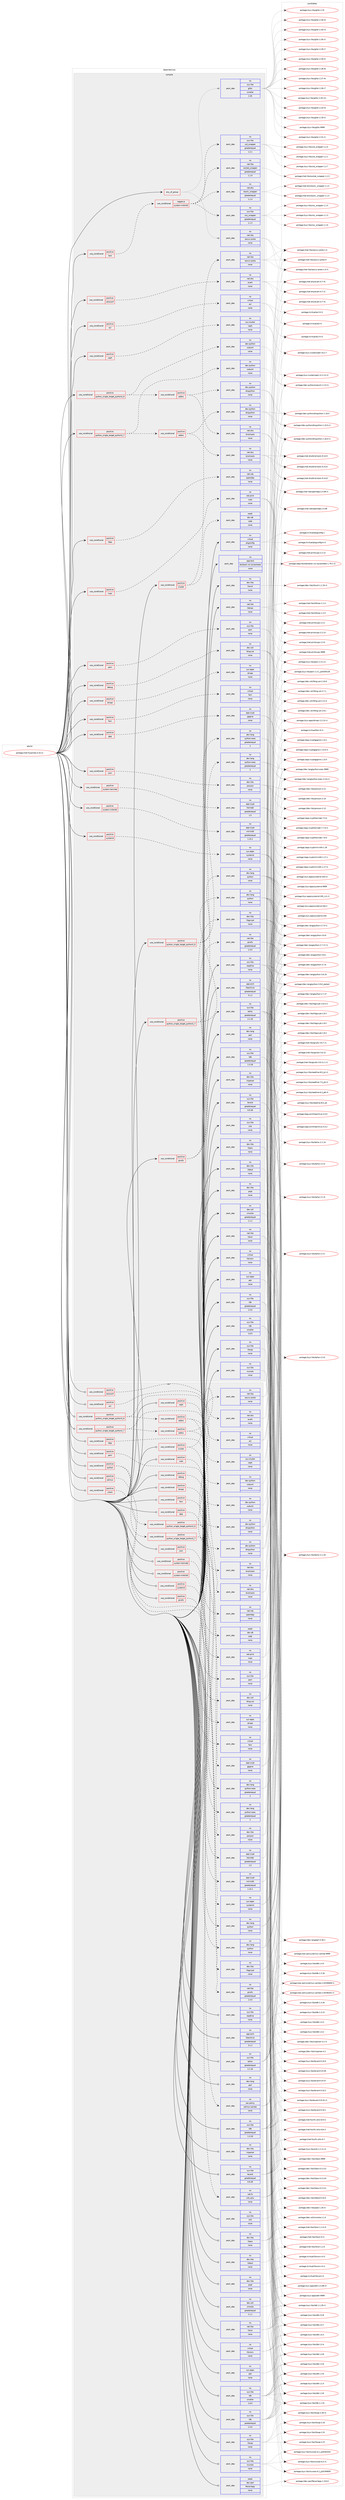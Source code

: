 digraph prolog {

# *************
# Graph options
# *************

newrank=true;
concentrate=true;
compound=true;
graph [rankdir=LR,fontname=Helvetica,fontsize=10,ranksep=1.5];#, ranksep=2.5, nodesep=0.2];
edge  [arrowhead=vee];
node  [fontname=Helvetica,fontsize=10];

# **********
# The ebuild
# **********

subgraph cluster_leftcol {
color=gray;
rank=same;
label=<<i>ebuild</i>>;
id [label="portage://net-fs/samba-4.10.11", color=red, width=4, href="../net-fs/samba-4.10.11.svg"];
}

# ****************
# The dependencies
# ****************

subgraph cluster_midcol {
color=gray;
label=<<i>dependencies</i>>;
subgraph cluster_compile {
fillcolor="#eeeeee";
style=filled;
label=<<i>compile</i>>;
subgraph any2143 {
dependency123939 [label=<<TABLE BORDER="0" CELLBORDER="1" CELLSPACING="0" CELLPADDING="4"><TR><TD CELLPADDING="10">any_of_group</TD></TR></TABLE>>, shape=none, color=red];subgraph pack93041 {
dependency123940 [label=<<TABLE BORDER="0" CELLBORDER="1" CELLSPACING="0" CELLPADDING="4" WIDTH="220"><TR><TD ROWSPAN="6" CELLPADDING="30">pack_dep</TD></TR><TR><TD WIDTH="110">no</TD></TR><TR><TD>net-libs</TD></TR><TR><TD>rpcsvc-proto</TD></TR><TR><TD>none</TD></TR><TR><TD></TD></TR></TABLE>>, shape=none, color=blue];
}
dependency123939:e -> dependency123940:w [weight=20,style="dotted",arrowhead="oinv"];
subgraph pack93042 {
dependency123941 [label=<<TABLE BORDER="0" CELLBORDER="1" CELLSPACING="0" CELLPADDING="4" WIDTH="220"><TR><TD ROWSPAN="6" CELLPADDING="30">pack_dep</TD></TR><TR><TD WIDTH="110">no</TD></TR><TR><TD>sys-libs</TD></TR><TR><TD>glibc</TD></TR><TR><TD>smaller</TD></TR><TR><TD>2.26</TD></TR></TABLE>>, shape=none, color=blue];
}
dependency123939:e -> dependency123941:w [weight=20,style="dotted",arrowhead="oinv"];
}
id:e -> dependency123939:w [weight=20,style="solid",arrowhead="vee"];
subgraph cond28628 {
dependency123942 [label=<<TABLE BORDER="0" CELLBORDER="1" CELLSPACING="0" CELLPADDING="4"><TR><TD ROWSPAN="3" CELLPADDING="10">use_conditional</TD></TR><TR><TD>positive</TD></TR><TR><TD>acl</TD></TR></TABLE>>, shape=none, color=red];
subgraph pack93043 {
dependency123943 [label=<<TABLE BORDER="0" CELLBORDER="1" CELLSPACING="0" CELLPADDING="4" WIDTH="220"><TR><TD ROWSPAN="6" CELLPADDING="30">pack_dep</TD></TR><TR><TD WIDTH="110">no</TD></TR><TR><TD>virtual</TD></TR><TR><TD>acl</TD></TR><TR><TD>none</TD></TR><TR><TD></TD></TR></TABLE>>, shape=none, color=blue];
}
dependency123942:e -> dependency123943:w [weight=20,style="dashed",arrowhead="vee"];
}
id:e -> dependency123942:w [weight=20,style="solid",arrowhead="vee"];
subgraph cond28629 {
dependency123944 [label=<<TABLE BORDER="0" CELLBORDER="1" CELLSPACING="0" CELLPADDING="4"><TR><TD ROWSPAN="3" CELLPADDING="10">use_conditional</TD></TR><TR><TD>positive</TD></TR><TR><TD>ceph</TD></TR></TABLE>>, shape=none, color=red];
subgraph pack93044 {
dependency123945 [label=<<TABLE BORDER="0" CELLBORDER="1" CELLSPACING="0" CELLPADDING="4" WIDTH="220"><TR><TD ROWSPAN="6" CELLPADDING="30">pack_dep</TD></TR><TR><TD WIDTH="110">no</TD></TR><TR><TD>sys-cluster</TD></TR><TR><TD>ceph</TD></TR><TR><TD>none</TD></TR><TR><TD></TD></TR></TABLE>>, shape=none, color=blue];
}
dependency123944:e -> dependency123945:w [weight=20,style="dashed",arrowhead="vee"];
}
id:e -> dependency123944:w [weight=20,style="solid",arrowhead="vee"];
subgraph cond28630 {
dependency123946 [label=<<TABLE BORDER="0" CELLBORDER="1" CELLSPACING="0" CELLPADDING="4"><TR><TD ROWSPAN="3" CELLPADDING="10">use_conditional</TD></TR><TR><TD>positive</TD></TR><TR><TD>cluster</TD></TR></TABLE>>, shape=none, color=red];
subgraph pack93045 {
dependency123947 [label=<<TABLE BORDER="0" CELLBORDER="1" CELLSPACING="0" CELLPADDING="4" WIDTH="220"><TR><TD ROWSPAN="6" CELLPADDING="30">pack_dep</TD></TR><TR><TD WIDTH="110">no</TD></TR><TR><TD>net-libs</TD></TR><TR><TD>rpcsvc-proto</TD></TR><TR><TD>none</TD></TR><TR><TD></TD></TR></TABLE>>, shape=none, color=blue];
}
dependency123946:e -> dependency123947:w [weight=20,style="dashed",arrowhead="vee"];
subgraph pack93046 {
dependency123948 [label=<<TABLE BORDER="0" CELLBORDER="1" CELLSPACING="0" CELLPADDING="4" WIDTH="220"><TR><TD ROWSPAN="6" CELLPADDING="30">pack_dep</TD></TR><TR><TD WIDTH="110">weak</TD></TR><TR><TD>dev-db</TD></TR><TR><TD>ctdb</TD></TR><TR><TD>none</TD></TR><TR><TD></TD></TR></TABLE>>, shape=none, color=blue];
}
dependency123946:e -> dependency123948:w [weight=20,style="dashed",arrowhead="vee"];
}
id:e -> dependency123946:w [weight=20,style="solid",arrowhead="vee"];
subgraph cond28631 {
dependency123949 [label=<<TABLE BORDER="0" CELLBORDER="1" CELLSPACING="0" CELLPADDING="4"><TR><TD ROWSPAN="3" CELLPADDING="10">use_conditional</TD></TR><TR><TD>positive</TD></TR><TR><TD>cups</TD></TR></TABLE>>, shape=none, color=red];
subgraph pack93047 {
dependency123950 [label=<<TABLE BORDER="0" CELLBORDER="1" CELLSPACING="0" CELLPADDING="4" WIDTH="220"><TR><TD ROWSPAN="6" CELLPADDING="30">pack_dep</TD></TR><TR><TD WIDTH="110">no</TD></TR><TR><TD>net-print</TD></TR><TR><TD>cups</TD></TR><TR><TD>none</TD></TR><TR><TD></TD></TR></TABLE>>, shape=none, color=blue];
}
dependency123949:e -> dependency123950:w [weight=20,style="dashed",arrowhead="vee"];
}
id:e -> dependency123949:w [weight=20,style="solid",arrowhead="vee"];
subgraph cond28632 {
dependency123951 [label=<<TABLE BORDER="0" CELLBORDER="1" CELLSPACING="0" CELLPADDING="4"><TR><TD ROWSPAN="3" CELLPADDING="10">use_conditional</TD></TR><TR><TD>positive</TD></TR><TR><TD>debug</TD></TR></TABLE>>, shape=none, color=red];
subgraph pack93048 {
dependency123952 [label=<<TABLE BORDER="0" CELLBORDER="1" CELLSPACING="0" CELLPADDING="4" WIDTH="220"><TR><TD ROWSPAN="6" CELLPADDING="30">pack_dep</TD></TR><TR><TD WIDTH="110">no</TD></TR><TR><TD>dev-util</TD></TR><TR><TD>lttng-ust</TD></TR><TR><TD>none</TD></TR><TR><TD></TD></TR></TABLE>>, shape=none, color=blue];
}
dependency123951:e -> dependency123952:w [weight=20,style="dashed",arrowhead="vee"];
}
id:e -> dependency123951:w [weight=20,style="solid",arrowhead="vee"];
subgraph cond28633 {
dependency123953 [label=<<TABLE BORDER="0" CELLBORDER="1" CELLSPACING="0" CELLPADDING="4"><TR><TD ROWSPAN="3" CELLPADDING="10">use_conditional</TD></TR><TR><TD>positive</TD></TR><TR><TD>dmapi</TD></TR></TABLE>>, shape=none, color=red];
subgraph pack93049 {
dependency123954 [label=<<TABLE BORDER="0" CELLBORDER="1" CELLSPACING="0" CELLPADDING="4" WIDTH="220"><TR><TD ROWSPAN="6" CELLPADDING="30">pack_dep</TD></TR><TR><TD WIDTH="110">no</TD></TR><TR><TD>sys-apps</TD></TR><TR><TD>dmapi</TD></TR><TR><TD>none</TD></TR><TR><TD></TD></TR></TABLE>>, shape=none, color=blue];
}
dependency123953:e -> dependency123954:w [weight=20,style="dashed",arrowhead="vee"];
}
id:e -> dependency123953:w [weight=20,style="solid",arrowhead="vee"];
subgraph cond28634 {
dependency123955 [label=<<TABLE BORDER="0" CELLBORDER="1" CELLSPACING="0" CELLPADDING="4"><TR><TD ROWSPAN="3" CELLPADDING="10">use_conditional</TD></TR><TR><TD>positive</TD></TR><TR><TD>fam</TD></TR></TABLE>>, shape=none, color=red];
subgraph pack93050 {
dependency123956 [label=<<TABLE BORDER="0" CELLBORDER="1" CELLSPACING="0" CELLPADDING="4" WIDTH="220"><TR><TD ROWSPAN="6" CELLPADDING="30">pack_dep</TD></TR><TR><TD WIDTH="110">no</TD></TR><TR><TD>virtual</TD></TR><TR><TD>fam</TD></TR><TR><TD>none</TD></TR><TR><TD></TD></TR></TABLE>>, shape=none, color=blue];
}
dependency123955:e -> dependency123956:w [weight=20,style="dashed",arrowhead="vee"];
}
id:e -> dependency123955:w [weight=20,style="solid",arrowhead="vee"];
subgraph cond28635 {
dependency123957 [label=<<TABLE BORDER="0" CELLBORDER="1" CELLSPACING="0" CELLPADDING="4"><TR><TD ROWSPAN="3" CELLPADDING="10">use_conditional</TD></TR><TR><TD>positive</TD></TR><TR><TD>gnutls</TD></TR></TABLE>>, shape=none, color=red];
subgraph pack93051 {
dependency123958 [label=<<TABLE BORDER="0" CELLBORDER="1" CELLSPACING="0" CELLPADDING="4" WIDTH="220"><TR><TD ROWSPAN="6" CELLPADDING="30">pack_dep</TD></TR><TR><TD WIDTH="110">no</TD></TR><TR><TD>dev-libs</TD></TR><TR><TD>libgcrypt</TD></TR><TR><TD>none</TD></TR><TR><TD></TD></TR></TABLE>>, shape=none, color=blue];
}
dependency123957:e -> dependency123958:w [weight=20,style="dashed",arrowhead="vee"];
subgraph pack93052 {
dependency123959 [label=<<TABLE BORDER="0" CELLBORDER="1" CELLSPACING="0" CELLPADDING="4" WIDTH="220"><TR><TD ROWSPAN="6" CELLPADDING="30">pack_dep</TD></TR><TR><TD WIDTH="110">no</TD></TR><TR><TD>net-libs</TD></TR><TR><TD>gnutls</TD></TR><TR><TD>greaterequal</TD></TR><TR><TD>1.4.0</TD></TR></TABLE>>, shape=none, color=blue];
}
dependency123957:e -> dependency123959:w [weight=20,style="dashed",arrowhead="vee"];
}
id:e -> dependency123957:w [weight=20,style="solid",arrowhead="vee"];
subgraph cond28636 {
dependency123960 [label=<<TABLE BORDER="0" CELLBORDER="1" CELLSPACING="0" CELLPADDING="4"><TR><TD ROWSPAN="3" CELLPADDING="10">use_conditional</TD></TR><TR><TD>positive</TD></TR><TR><TD>gpg</TD></TR></TABLE>>, shape=none, color=red];
subgraph pack93053 {
dependency123961 [label=<<TABLE BORDER="0" CELLBORDER="1" CELLSPACING="0" CELLPADDING="4" WIDTH="220"><TR><TD ROWSPAN="6" CELLPADDING="30">pack_dep</TD></TR><TR><TD WIDTH="110">no</TD></TR><TR><TD>app-crypt</TD></TR><TR><TD>gpgme</TD></TR><TR><TD>none</TD></TR><TR><TD></TD></TR></TABLE>>, shape=none, color=blue];
}
dependency123960:e -> dependency123961:w [weight=20,style="dashed",arrowhead="vee"];
}
id:e -> dependency123960:w [weight=20,style="solid",arrowhead="vee"];
subgraph cond28637 {
dependency123962 [label=<<TABLE BORDER="0" CELLBORDER="1" CELLSPACING="0" CELLPADDING="4"><TR><TD ROWSPAN="3" CELLPADDING="10">use_conditional</TD></TR><TR><TD>positive</TD></TR><TR><TD>json</TD></TR></TABLE>>, shape=none, color=red];
subgraph pack93054 {
dependency123963 [label=<<TABLE BORDER="0" CELLBORDER="1" CELLSPACING="0" CELLPADDING="4" WIDTH="220"><TR><TD ROWSPAN="6" CELLPADDING="30">pack_dep</TD></TR><TR><TD WIDTH="110">no</TD></TR><TR><TD>dev-libs</TD></TR><TR><TD>jansson</TD></TR><TR><TD>none</TD></TR><TR><TD></TD></TR></TABLE>>, shape=none, color=blue];
}
dependency123962:e -> dependency123963:w [weight=20,style="dashed",arrowhead="vee"];
}
id:e -> dependency123962:w [weight=20,style="solid",arrowhead="vee"];
subgraph cond28638 {
dependency123964 [label=<<TABLE BORDER="0" CELLBORDER="1" CELLSPACING="0" CELLPADDING="4"><TR><TD ROWSPAN="3" CELLPADDING="10">use_conditional</TD></TR><TR><TD>positive</TD></TR><TR><TD>ldap</TD></TR></TABLE>>, shape=none, color=red];
subgraph pack93055 {
dependency123965 [label=<<TABLE BORDER="0" CELLBORDER="1" CELLSPACING="0" CELLPADDING="4" WIDTH="220"><TR><TD ROWSPAN="6" CELLPADDING="30">pack_dep</TD></TR><TR><TD WIDTH="110">no</TD></TR><TR><TD>net-nds</TD></TR><TR><TD>openldap</TD></TR><TR><TD>none</TD></TR><TR><TD></TD></TR></TABLE>>, shape=none, color=blue];
}
dependency123964:e -> dependency123965:w [weight=20,style="dashed",arrowhead="vee"];
}
id:e -> dependency123964:w [weight=20,style="solid",arrowhead="vee"];
subgraph cond28639 {
dependency123966 [label=<<TABLE BORDER="0" CELLBORDER="1" CELLSPACING="0" CELLPADDING="4"><TR><TD ROWSPAN="3" CELLPADDING="10">use_conditional</TD></TR><TR><TD>positive</TD></TR><TR><TD>pam</TD></TR></TABLE>>, shape=none, color=red];
subgraph pack93056 {
dependency123967 [label=<<TABLE BORDER="0" CELLBORDER="1" CELLSPACING="0" CELLPADDING="4" WIDTH="220"><TR><TD ROWSPAN="6" CELLPADDING="30">pack_dep</TD></TR><TR><TD WIDTH="110">no</TD></TR><TR><TD>sys-libs</TD></TR><TR><TD>pam</TD></TR><TR><TD>none</TD></TR><TR><TD></TD></TR></TABLE>>, shape=none, color=blue];
}
dependency123966:e -> dependency123967:w [weight=20,style="dashed",arrowhead="vee"];
}
id:e -> dependency123966:w [weight=20,style="solid",arrowhead="vee"];
subgraph cond28640 {
dependency123968 [label=<<TABLE BORDER="0" CELLBORDER="1" CELLSPACING="0" CELLPADDING="4"><TR><TD ROWSPAN="3" CELLPADDING="10">use_conditional</TD></TR><TR><TD>positive</TD></TR><TR><TD>python_single_target_python3_6</TD></TR></TABLE>>, shape=none, color=red];
subgraph pack93057 {
dependency123969 [label=<<TABLE BORDER="0" CELLBORDER="1" CELLSPACING="0" CELLPADDING="4" WIDTH="220"><TR><TD ROWSPAN="6" CELLPADDING="30">pack_dep</TD></TR><TR><TD WIDTH="110">no</TD></TR><TR><TD>dev-lang</TD></TR><TR><TD>python</TD></TR><TR><TD>none</TD></TR><TR><TD></TD></TR></TABLE>>, shape=none, color=blue];
}
dependency123968:e -> dependency123969:w [weight=20,style="dashed",arrowhead="vee"];
subgraph pack93058 {
dependency123970 [label=<<TABLE BORDER="0" CELLBORDER="1" CELLSPACING="0" CELLPADDING="4" WIDTH="220"><TR><TD ROWSPAN="6" CELLPADDING="30">pack_dep</TD></TR><TR><TD WIDTH="110">no</TD></TR><TR><TD>dev-lang</TD></TR><TR><TD>python-exec</TD></TR><TR><TD>greaterequal</TD></TR><TR><TD>2</TD></TR></TABLE>>, shape=none, color=blue];
}
dependency123968:e -> dependency123970:w [weight=20,style="dashed",arrowhead="vee"];
}
id:e -> dependency123968:w [weight=20,style="solid",arrowhead="vee"];
subgraph cond28641 {
dependency123971 [label=<<TABLE BORDER="0" CELLBORDER="1" CELLSPACING="0" CELLPADDING="4"><TR><TD ROWSPAN="3" CELLPADDING="10">use_conditional</TD></TR><TR><TD>positive</TD></TR><TR><TD>python_single_target_python3_6</TD></TR></TABLE>>, shape=none, color=red];
subgraph pack93059 {
dependency123972 [label=<<TABLE BORDER="0" CELLBORDER="1" CELLSPACING="0" CELLPADDING="4" WIDTH="220"><TR><TD ROWSPAN="6" CELLPADDING="30">pack_dep</TD></TR><TR><TD WIDTH="110">no</TD></TR><TR><TD>dev-python</TD></TR><TR><TD>subunit</TD></TR><TR><TD>none</TD></TR><TR><TD></TD></TR></TABLE>>, shape=none, color=blue];
}
dependency123971:e -> dependency123972:w [weight=20,style="dashed",arrowhead="vee"];
subgraph cond28642 {
dependency123973 [label=<<TABLE BORDER="0" CELLBORDER="1" CELLSPACING="0" CELLPADDING="4"><TR><TD ROWSPAN="3" CELLPADDING="10">use_conditional</TD></TR><TR><TD>positive</TD></TR><TR><TD>addns</TD></TR></TABLE>>, shape=none, color=red];
subgraph pack93060 {
dependency123974 [label=<<TABLE BORDER="0" CELLBORDER="1" CELLSPACING="0" CELLPADDING="4" WIDTH="220"><TR><TD ROWSPAN="6" CELLPADDING="30">pack_dep</TD></TR><TR><TD WIDTH="110">no</TD></TR><TR><TD>net-dns</TD></TR><TR><TD>bind-tools</TD></TR><TR><TD>none</TD></TR><TR><TD></TD></TR></TABLE>>, shape=none, color=blue];
}
dependency123973:e -> dependency123974:w [weight=20,style="dashed",arrowhead="vee"];
subgraph pack93061 {
dependency123975 [label=<<TABLE BORDER="0" CELLBORDER="1" CELLSPACING="0" CELLPADDING="4" WIDTH="220"><TR><TD ROWSPAN="6" CELLPADDING="30">pack_dep</TD></TR><TR><TD WIDTH="110">no</TD></TR><TR><TD>dev-python</TD></TR><TR><TD>dnspython</TD></TR><TR><TD>none</TD></TR><TR><TD></TD></TR></TABLE>>, shape=none, color=blue];
}
dependency123973:e -> dependency123975:w [weight=20,style="dashed",arrowhead="vee"];
}
dependency123971:e -> dependency123973:w [weight=20,style="dashed",arrowhead="vee"];
}
id:e -> dependency123971:w [weight=20,style="solid",arrowhead="vee"];
subgraph cond28643 {
dependency123976 [label=<<TABLE BORDER="0" CELLBORDER="1" CELLSPACING="0" CELLPADDING="4"><TR><TD ROWSPAN="3" CELLPADDING="10">use_conditional</TD></TR><TR><TD>positive</TD></TR><TR><TD>python_single_target_python3_7</TD></TR></TABLE>>, shape=none, color=red];
subgraph pack93062 {
dependency123977 [label=<<TABLE BORDER="0" CELLBORDER="1" CELLSPACING="0" CELLPADDING="4" WIDTH="220"><TR><TD ROWSPAN="6" CELLPADDING="30">pack_dep</TD></TR><TR><TD WIDTH="110">no</TD></TR><TR><TD>dev-lang</TD></TR><TR><TD>python</TD></TR><TR><TD>none</TD></TR><TR><TD></TD></TR></TABLE>>, shape=none, color=blue];
}
dependency123976:e -> dependency123977:w [weight=20,style="dashed",arrowhead="vee"];
subgraph pack93063 {
dependency123978 [label=<<TABLE BORDER="0" CELLBORDER="1" CELLSPACING="0" CELLPADDING="4" WIDTH="220"><TR><TD ROWSPAN="6" CELLPADDING="30">pack_dep</TD></TR><TR><TD WIDTH="110">no</TD></TR><TR><TD>dev-lang</TD></TR><TR><TD>python-exec</TD></TR><TR><TD>greaterequal</TD></TR><TR><TD>2</TD></TR></TABLE>>, shape=none, color=blue];
}
dependency123976:e -> dependency123978:w [weight=20,style="dashed",arrowhead="vee"];
}
id:e -> dependency123976:w [weight=20,style="solid",arrowhead="vee"];
subgraph cond28644 {
dependency123979 [label=<<TABLE BORDER="0" CELLBORDER="1" CELLSPACING="0" CELLPADDING="4"><TR><TD ROWSPAN="3" CELLPADDING="10">use_conditional</TD></TR><TR><TD>positive</TD></TR><TR><TD>python_single_target_python3_7</TD></TR></TABLE>>, shape=none, color=red];
subgraph pack93064 {
dependency123980 [label=<<TABLE BORDER="0" CELLBORDER="1" CELLSPACING="0" CELLPADDING="4" WIDTH="220"><TR><TD ROWSPAN="6" CELLPADDING="30">pack_dep</TD></TR><TR><TD WIDTH="110">no</TD></TR><TR><TD>dev-python</TD></TR><TR><TD>subunit</TD></TR><TR><TD>none</TD></TR><TR><TD></TD></TR></TABLE>>, shape=none, color=blue];
}
dependency123979:e -> dependency123980:w [weight=20,style="dashed",arrowhead="vee"];
subgraph cond28645 {
dependency123981 [label=<<TABLE BORDER="0" CELLBORDER="1" CELLSPACING="0" CELLPADDING="4"><TR><TD ROWSPAN="3" CELLPADDING="10">use_conditional</TD></TR><TR><TD>positive</TD></TR><TR><TD>addns</TD></TR></TABLE>>, shape=none, color=red];
subgraph pack93065 {
dependency123982 [label=<<TABLE BORDER="0" CELLBORDER="1" CELLSPACING="0" CELLPADDING="4" WIDTH="220"><TR><TD ROWSPAN="6" CELLPADDING="30">pack_dep</TD></TR><TR><TD WIDTH="110">no</TD></TR><TR><TD>net-dns</TD></TR><TR><TD>bind-tools</TD></TR><TR><TD>none</TD></TR><TR><TD></TD></TR></TABLE>>, shape=none, color=blue];
}
dependency123981:e -> dependency123982:w [weight=20,style="dashed",arrowhead="vee"];
subgraph pack93066 {
dependency123983 [label=<<TABLE BORDER="0" CELLBORDER="1" CELLSPACING="0" CELLPADDING="4" WIDTH="220"><TR><TD ROWSPAN="6" CELLPADDING="30">pack_dep</TD></TR><TR><TD WIDTH="110">no</TD></TR><TR><TD>dev-python</TD></TR><TR><TD>dnspython</TD></TR><TR><TD>none</TD></TR><TR><TD></TD></TR></TABLE>>, shape=none, color=blue];
}
dependency123981:e -> dependency123983:w [weight=20,style="dashed",arrowhead="vee"];
}
dependency123979:e -> dependency123981:w [weight=20,style="dashed",arrowhead="vee"];
}
id:e -> dependency123979:w [weight=20,style="solid",arrowhead="vee"];
subgraph cond28646 {
dependency123984 [label=<<TABLE BORDER="0" CELLBORDER="1" CELLSPACING="0" CELLPADDING="4"><TR><TD ROWSPAN="3" CELLPADDING="10">use_conditional</TD></TR><TR><TD>positive</TD></TR><TR><TD>system-heimdal</TD></TR></TABLE>>, shape=none, color=red];
subgraph pack93067 {
dependency123985 [label=<<TABLE BORDER="0" CELLBORDER="1" CELLSPACING="0" CELLPADDING="4" WIDTH="220"><TR><TD ROWSPAN="6" CELLPADDING="30">pack_dep</TD></TR><TR><TD WIDTH="110">no</TD></TR><TR><TD>app-crypt</TD></TR><TR><TD>heimdal</TD></TR><TR><TD>greaterequal</TD></TR><TR><TD>1.5</TD></TR></TABLE>>, shape=none, color=blue];
}
dependency123984:e -> dependency123985:w [weight=20,style="dashed",arrowhead="vee"];
}
id:e -> dependency123984:w [weight=20,style="solid",arrowhead="vee"];
subgraph cond28647 {
dependency123986 [label=<<TABLE BORDER="0" CELLBORDER="1" CELLSPACING="0" CELLPADDING="4"><TR><TD ROWSPAN="3" CELLPADDING="10">use_conditional</TD></TR><TR><TD>positive</TD></TR><TR><TD>system-mitkrb5</TD></TR></TABLE>>, shape=none, color=red];
subgraph pack93068 {
dependency123987 [label=<<TABLE BORDER="0" CELLBORDER="1" CELLSPACING="0" CELLPADDING="4" WIDTH="220"><TR><TD ROWSPAN="6" CELLPADDING="30">pack_dep</TD></TR><TR><TD WIDTH="110">no</TD></TR><TR><TD>app-crypt</TD></TR><TR><TD>mit-krb5</TD></TR><TR><TD>greaterequal</TD></TR><TR><TD>1.15.1</TD></TR></TABLE>>, shape=none, color=blue];
}
dependency123986:e -> dependency123987:w [weight=20,style="dashed",arrowhead="vee"];
}
id:e -> dependency123986:w [weight=20,style="solid",arrowhead="vee"];
subgraph cond28648 {
dependency123988 [label=<<TABLE BORDER="0" CELLBORDER="1" CELLSPACING="0" CELLPADDING="4"><TR><TD ROWSPAN="3" CELLPADDING="10">use_conditional</TD></TR><TR><TD>positive</TD></TR><TR><TD>systemd</TD></TR></TABLE>>, shape=none, color=red];
subgraph pack93069 {
dependency123989 [label=<<TABLE BORDER="0" CELLBORDER="1" CELLSPACING="0" CELLPADDING="4" WIDTH="220"><TR><TD ROWSPAN="6" CELLPADDING="30">pack_dep</TD></TR><TR><TD WIDTH="110">no</TD></TR><TR><TD>sys-apps</TD></TR><TR><TD>systemd</TD></TR><TR><TD>none</TD></TR><TR><TD></TD></TR></TABLE>>, shape=none, color=blue];
}
dependency123988:e -> dependency123989:w [weight=20,style="dashed",arrowhead="vee"];
}
id:e -> dependency123988:w [weight=20,style="solid",arrowhead="vee"];
subgraph cond28649 {
dependency123990 [label=<<TABLE BORDER="0" CELLBORDER="1" CELLSPACING="0" CELLPADDING="4"><TR><TD ROWSPAN="3" CELLPADDING="10">use_conditional</TD></TR><TR><TD>positive</TD></TR><TR><TD>test</TD></TR></TABLE>>, shape=none, color=red];
subgraph cond28650 {
dependency123991 [label=<<TABLE BORDER="0" CELLBORDER="1" CELLSPACING="0" CELLPADDING="4"><TR><TD ROWSPAN="3" CELLPADDING="10">use_conditional</TD></TR><TR><TD>negative</TD></TR><TR><TD>system-mitkrb5</TD></TR></TABLE>>, shape=none, color=red];
subgraph pack93070 {
dependency123992 [label=<<TABLE BORDER="0" CELLBORDER="1" CELLSPACING="0" CELLPADDING="4" WIDTH="220"><TR><TD ROWSPAN="6" CELLPADDING="30">pack_dep</TD></TR><TR><TD WIDTH="110">no</TD></TR><TR><TD>sys-libs</TD></TR><TR><TD>nss_wrapper</TD></TR><TR><TD>greaterequal</TD></TR><TR><TD>1.1.3</TD></TR></TABLE>>, shape=none, color=blue];
}
dependency123991:e -> dependency123992:w [weight=20,style="dashed",arrowhead="vee"];
subgraph pack93071 {
dependency123993 [label=<<TABLE BORDER="0" CELLBORDER="1" CELLSPACING="0" CELLPADDING="4" WIDTH="220"><TR><TD ROWSPAN="6" CELLPADDING="30">pack_dep</TD></TR><TR><TD WIDTH="110">no</TD></TR><TR><TD>net-dns</TD></TR><TR><TD>resolv_wrapper</TD></TR><TR><TD>greaterequal</TD></TR><TR><TD>1.1.4</TD></TR></TABLE>>, shape=none, color=blue];
}
dependency123991:e -> dependency123993:w [weight=20,style="dashed",arrowhead="vee"];
subgraph pack93072 {
dependency123994 [label=<<TABLE BORDER="0" CELLBORDER="1" CELLSPACING="0" CELLPADDING="4" WIDTH="220"><TR><TD ROWSPAN="6" CELLPADDING="30">pack_dep</TD></TR><TR><TD WIDTH="110">no</TD></TR><TR><TD>net-libs</TD></TR><TR><TD>socket_wrapper</TD></TR><TR><TD>greaterequal</TD></TR><TR><TD>1.1.9</TD></TR></TABLE>>, shape=none, color=blue];
}
dependency123991:e -> dependency123994:w [weight=20,style="dashed",arrowhead="vee"];
subgraph pack93073 {
dependency123995 [label=<<TABLE BORDER="0" CELLBORDER="1" CELLSPACING="0" CELLPADDING="4" WIDTH="220"><TR><TD ROWSPAN="6" CELLPADDING="30">pack_dep</TD></TR><TR><TD WIDTH="110">no</TD></TR><TR><TD>sys-libs</TD></TR><TR><TD>uid_wrapper</TD></TR><TR><TD>greaterequal</TD></TR><TR><TD>1.2.1</TD></TR></TABLE>>, shape=none, color=blue];
}
dependency123991:e -> dependency123995:w [weight=20,style="dashed",arrowhead="vee"];
}
dependency123990:e -> dependency123991:w [weight=20,style="dashed",arrowhead="vee"];
}
id:e -> dependency123990:w [weight=20,style="solid",arrowhead="vee"];
subgraph cond28651 {
dependency123996 [label=<<TABLE BORDER="0" CELLBORDER="1" CELLSPACING="0" CELLPADDING="4"><TR><TD ROWSPAN="3" CELLPADDING="10">use_conditional</TD></TR><TR><TD>positive</TD></TR><TR><TD>zeroconf</TD></TR></TABLE>>, shape=none, color=red];
subgraph pack93074 {
dependency123997 [label=<<TABLE BORDER="0" CELLBORDER="1" CELLSPACING="0" CELLPADDING="4" WIDTH="220"><TR><TD ROWSPAN="6" CELLPADDING="30">pack_dep</TD></TR><TR><TD WIDTH="110">no</TD></TR><TR><TD>net-dns</TD></TR><TR><TD>avahi</TD></TR><TR><TD>none</TD></TR><TR><TD></TD></TR></TABLE>>, shape=none, color=blue];
}
dependency123996:e -> dependency123997:w [weight=20,style="dashed",arrowhead="vee"];
}
id:e -> dependency123996:w [weight=20,style="solid",arrowhead="vee"];
subgraph pack93075 {
dependency123998 [label=<<TABLE BORDER="0" CELLBORDER="1" CELLSPACING="0" CELLPADDING="4" WIDTH="220"><TR><TD ROWSPAN="6" CELLPADDING="30">pack_dep</TD></TR><TR><TD WIDTH="110">no</TD></TR><TR><TD>app-arch</TD></TR><TR><TD>libarchive</TD></TR><TR><TD>greaterequal</TD></TR><TR><TD>3.1.2</TD></TR></TABLE>>, shape=none, color=blue];
}
id:e -> dependency123998:w [weight=20,style="solid",arrowhead="vee"];
subgraph pack93076 {
dependency123999 [label=<<TABLE BORDER="0" CELLBORDER="1" CELLSPACING="0" CELLPADDING="4" WIDTH="220"><TR><TD ROWSPAN="6" CELLPADDING="30">pack_dep</TD></TR><TR><TD WIDTH="110">no</TD></TR><TR><TD>app-text</TD></TR><TR><TD>docbook-xsl-stylesheets</TD></TR><TR><TD>none</TD></TR><TR><TD></TD></TR></TABLE>>, shape=none, color=blue];
}
id:e -> dependency123999:w [weight=20,style="solid",arrowhead="vee"];
subgraph pack93077 {
dependency124000 [label=<<TABLE BORDER="0" CELLBORDER="1" CELLSPACING="0" CELLPADDING="4" WIDTH="220"><TR><TD ROWSPAN="6" CELLPADDING="30">pack_dep</TD></TR><TR><TD WIDTH="110">no</TD></TR><TR><TD>dev-lang</TD></TR><TR><TD>perl</TD></TR><TR><TD>none</TD></TR><TR><TD></TD></TR></TABLE>>, shape=none, color=blue];
}
id:e -> dependency124000:w [weight=20,style="solid",arrowhead="vee"];
subgraph pack93078 {
dependency124001 [label=<<TABLE BORDER="0" CELLBORDER="1" CELLSPACING="0" CELLPADDING="4" WIDTH="220"><TR><TD ROWSPAN="6" CELLPADDING="30">pack_dep</TD></TR><TR><TD WIDTH="110">no</TD></TR><TR><TD>dev-libs</TD></TR><TR><TD>iniparser</TD></TR><TR><TD>none</TD></TR><TR><TD></TD></TR></TABLE>>, shape=none, color=blue];
}
id:e -> dependency124001:w [weight=20,style="solid",arrowhead="vee"];
subgraph pack93079 {
dependency124002 [label=<<TABLE BORDER="0" CELLBORDER="1" CELLSPACING="0" CELLPADDING="4" WIDTH="220"><TR><TD ROWSPAN="6" CELLPADDING="30">pack_dep</TD></TR><TR><TD WIDTH="110">no</TD></TR><TR><TD>dev-libs</TD></TR><TR><TD>libaio</TD></TR><TR><TD>none</TD></TR><TR><TD></TD></TR></TABLE>>, shape=none, color=blue];
}
id:e -> dependency124002:w [weight=20,style="solid",arrowhead="vee"];
subgraph pack93080 {
dependency124003 [label=<<TABLE BORDER="0" CELLBORDER="1" CELLSPACING="0" CELLPADDING="4" WIDTH="220"><TR><TD ROWSPAN="6" CELLPADDING="30">pack_dep</TD></TR><TR><TD WIDTH="110">no</TD></TR><TR><TD>dev-libs</TD></TR><TR><TD>libbsd</TD></TR><TR><TD>none</TD></TR><TR><TD></TD></TR></TABLE>>, shape=none, color=blue];
}
id:e -> dependency124003:w [weight=20,style="solid",arrowhead="vee"];
subgraph pack93081 {
dependency124004 [label=<<TABLE BORDER="0" CELLBORDER="1" CELLSPACING="0" CELLPADDING="4" WIDTH="220"><TR><TD ROWSPAN="6" CELLPADDING="30">pack_dep</TD></TR><TR><TD WIDTH="110">no</TD></TR><TR><TD>dev-libs</TD></TR><TR><TD>libxslt</TD></TR><TR><TD>none</TD></TR><TR><TD></TD></TR></TABLE>>, shape=none, color=blue];
}
id:e -> dependency124004:w [weight=20,style="solid",arrowhead="vee"];
subgraph pack93082 {
dependency124005 [label=<<TABLE BORDER="0" CELLBORDER="1" CELLSPACING="0" CELLPADDING="4" WIDTH="220"><TR><TD ROWSPAN="6" CELLPADDING="30">pack_dep</TD></TR><TR><TD WIDTH="110">no</TD></TR><TR><TD>dev-libs</TD></TR><TR><TD>popt</TD></TR><TR><TD>none</TD></TR><TR><TD></TD></TR></TABLE>>, shape=none, color=blue];
}
id:e -> dependency124005:w [weight=20,style="solid",arrowhead="vee"];
subgraph pack93083 {
dependency124006 [label=<<TABLE BORDER="0" CELLBORDER="1" CELLSPACING="0" CELLPADDING="4" WIDTH="220"><TR><TD ROWSPAN="6" CELLPADDING="30">pack_dep</TD></TR><TR><TD WIDTH="110">no</TD></TR><TR><TD>dev-util</TD></TR><TR><TD>cmocka</TD></TR><TR><TD>greaterequal</TD></TR><TR><TD>1.1.1</TD></TR></TABLE>>, shape=none, color=blue];
}
id:e -> dependency124006:w [weight=20,style="solid",arrowhead="vee"];
subgraph pack93084 {
dependency124007 [label=<<TABLE BORDER="0" CELLBORDER="1" CELLSPACING="0" CELLPADDING="4" WIDTH="220"><TR><TD ROWSPAN="6" CELLPADDING="30">pack_dep</TD></TR><TR><TD WIDTH="110">no</TD></TR><TR><TD>net-libs</TD></TR><TR><TD>libnsl</TD></TR><TR><TD>none</TD></TR><TR><TD></TD></TR></TABLE>>, shape=none, color=blue];
}
id:e -> dependency124007:w [weight=20,style="solid",arrowhead="vee"];
subgraph pack93085 {
dependency124008 [label=<<TABLE BORDER="0" CELLBORDER="1" CELLSPACING="0" CELLPADDING="4" WIDTH="220"><TR><TD ROWSPAN="6" CELLPADDING="30">pack_dep</TD></TR><TR><TD WIDTH="110">no</TD></TR><TR><TD>net-libs</TD></TR><TR><TD>libtirpc</TD></TR><TR><TD>none</TD></TR><TR><TD></TD></TR></TABLE>>, shape=none, color=blue];
}
id:e -> dependency124008:w [weight=20,style="solid",arrowhead="vee"];
subgraph pack93086 {
dependency124009 [label=<<TABLE BORDER="0" CELLBORDER="1" CELLSPACING="0" CELLPADDING="4" WIDTH="220"><TR><TD ROWSPAN="6" CELLPADDING="30">pack_dep</TD></TR><TR><TD WIDTH="110">no</TD></TR><TR><TD>sys-apps</TD></TR><TR><TD>attr</TD></TR><TR><TD>none</TD></TR><TR><TD></TD></TR></TABLE>>, shape=none, color=blue];
}
id:e -> dependency124009:w [weight=20,style="solid",arrowhead="vee"];
subgraph pack93087 {
dependency124010 [label=<<TABLE BORDER="0" CELLBORDER="1" CELLSPACING="0" CELLPADDING="4" WIDTH="220"><TR><TD ROWSPAN="6" CELLPADDING="30">pack_dep</TD></TR><TR><TD WIDTH="110">no</TD></TR><TR><TD>sys-libs</TD></TR><TR><TD>ldb</TD></TR><TR><TD>greaterequal</TD></TR><TR><TD>1.5.6</TD></TR></TABLE>>, shape=none, color=blue];
}
id:e -> dependency124010:w [weight=20,style="solid",arrowhead="vee"];
subgraph pack93088 {
dependency124011 [label=<<TABLE BORDER="0" CELLBORDER="1" CELLSPACING="0" CELLPADDING="4" WIDTH="220"><TR><TD ROWSPAN="6" CELLPADDING="30">pack_dep</TD></TR><TR><TD WIDTH="110">no</TD></TR><TR><TD>sys-libs</TD></TR><TR><TD>ldb</TD></TR><TR><TD>smaller</TD></TR><TR><TD>1.6.0</TD></TR></TABLE>>, shape=none, color=blue];
}
id:e -> dependency124011:w [weight=20,style="solid",arrowhead="vee"];
subgraph pack93089 {
dependency124012 [label=<<TABLE BORDER="0" CELLBORDER="1" CELLSPACING="0" CELLPADDING="4" WIDTH="220"><TR><TD ROWSPAN="6" CELLPADDING="30">pack_dep</TD></TR><TR><TD WIDTH="110">no</TD></TR><TR><TD>sys-libs</TD></TR><TR><TD>libcap</TD></TR><TR><TD>none</TD></TR><TR><TD></TD></TR></TABLE>>, shape=none, color=blue];
}
id:e -> dependency124012:w [weight=20,style="solid",arrowhead="vee"];
subgraph pack93090 {
dependency124013 [label=<<TABLE BORDER="0" CELLBORDER="1" CELLSPACING="0" CELLPADDING="4" WIDTH="220"><TR><TD ROWSPAN="6" CELLPADDING="30">pack_dep</TD></TR><TR><TD WIDTH="110">no</TD></TR><TR><TD>sys-libs</TD></TR><TR><TD>ncurses</TD></TR><TR><TD>none</TD></TR><TR><TD></TD></TR></TABLE>>, shape=none, color=blue];
}
id:e -> dependency124013:w [weight=20,style="solid",arrowhead="vee"];
subgraph pack93091 {
dependency124014 [label=<<TABLE BORDER="0" CELLBORDER="1" CELLSPACING="0" CELLPADDING="4" WIDTH="220"><TR><TD ROWSPAN="6" CELLPADDING="30">pack_dep</TD></TR><TR><TD WIDTH="110">no</TD></TR><TR><TD>sys-libs</TD></TR><TR><TD>readline</TD></TR><TR><TD>none</TD></TR><TR><TD></TD></TR></TABLE>>, shape=none, color=blue];
}
id:e -> dependency124014:w [weight=20,style="solid",arrowhead="vee"];
subgraph pack93092 {
dependency124015 [label=<<TABLE BORDER="0" CELLBORDER="1" CELLSPACING="0" CELLPADDING="4" WIDTH="220"><TR><TD ROWSPAN="6" CELLPADDING="30">pack_dep</TD></TR><TR><TD WIDTH="110">no</TD></TR><TR><TD>sys-libs</TD></TR><TR><TD>talloc</TD></TR><TR><TD>greaterequal</TD></TR><TR><TD>2.1.16</TD></TR></TABLE>>, shape=none, color=blue];
}
id:e -> dependency124015:w [weight=20,style="solid",arrowhead="vee"];
subgraph pack93093 {
dependency124016 [label=<<TABLE BORDER="0" CELLBORDER="1" CELLSPACING="0" CELLPADDING="4" WIDTH="220"><TR><TD ROWSPAN="6" CELLPADDING="30">pack_dep</TD></TR><TR><TD WIDTH="110">no</TD></TR><TR><TD>sys-libs</TD></TR><TR><TD>tdb</TD></TR><TR><TD>greaterequal</TD></TR><TR><TD>1.3.18</TD></TR></TABLE>>, shape=none, color=blue];
}
id:e -> dependency124016:w [weight=20,style="solid",arrowhead="vee"];
subgraph pack93094 {
dependency124017 [label=<<TABLE BORDER="0" CELLBORDER="1" CELLSPACING="0" CELLPADDING="4" WIDTH="220"><TR><TD ROWSPAN="6" CELLPADDING="30">pack_dep</TD></TR><TR><TD WIDTH="110">no</TD></TR><TR><TD>sys-libs</TD></TR><TR><TD>tevent</TD></TR><TR><TD>greaterequal</TD></TR><TR><TD>0.9.39</TD></TR></TABLE>>, shape=none, color=blue];
}
id:e -> dependency124017:w [weight=20,style="solid",arrowhead="vee"];
subgraph pack93095 {
dependency124018 [label=<<TABLE BORDER="0" CELLBORDER="1" CELLSPACING="0" CELLPADDING="4" WIDTH="220"><TR><TD ROWSPAN="6" CELLPADDING="30">pack_dep</TD></TR><TR><TD WIDTH="110">no</TD></TR><TR><TD>sys-libs</TD></TR><TR><TD>zlib</TD></TR><TR><TD>none</TD></TR><TR><TD></TD></TR></TABLE>>, shape=none, color=blue];
}
id:e -> dependency124018:w [weight=20,style="solid",arrowhead="vee"];
subgraph pack93096 {
dependency124019 [label=<<TABLE BORDER="0" CELLBORDER="1" CELLSPACING="0" CELLPADDING="4" WIDTH="220"><TR><TD ROWSPAN="6" CELLPADDING="30">pack_dep</TD></TR><TR><TD WIDTH="110">no</TD></TR><TR><TD>virtual</TD></TR><TR><TD>libiconv</TD></TR><TR><TD>none</TD></TR><TR><TD></TD></TR></TABLE>>, shape=none, color=blue];
}
id:e -> dependency124019:w [weight=20,style="solid",arrowhead="vee"];
subgraph pack93097 {
dependency124020 [label=<<TABLE BORDER="0" CELLBORDER="1" CELLSPACING="0" CELLPADDING="4" WIDTH="220"><TR><TD ROWSPAN="6" CELLPADDING="30">pack_dep</TD></TR><TR><TD WIDTH="110">no</TD></TR><TR><TD>virtual</TD></TR><TR><TD>pkgconfig</TD></TR><TR><TD>none</TD></TR><TR><TD></TD></TR></TABLE>>, shape=none, color=blue];
}
id:e -> dependency124020:w [weight=20,style="solid",arrowhead="vee"];
}
subgraph cluster_compileandrun {
fillcolor="#eeeeee";
style=filled;
label=<<i>compile and run</i>>;
}
subgraph cluster_run {
fillcolor="#eeeeee";
style=filled;
label=<<i>run</i>>;
subgraph cond28652 {
dependency124021 [label=<<TABLE BORDER="0" CELLBORDER="1" CELLSPACING="0" CELLPADDING="4"><TR><TD ROWSPAN="3" CELLPADDING="10">use_conditional</TD></TR><TR><TD>positive</TD></TR><TR><TD>acl</TD></TR></TABLE>>, shape=none, color=red];
subgraph pack93098 {
dependency124022 [label=<<TABLE BORDER="0" CELLBORDER="1" CELLSPACING="0" CELLPADDING="4" WIDTH="220"><TR><TD ROWSPAN="6" CELLPADDING="30">pack_dep</TD></TR><TR><TD WIDTH="110">no</TD></TR><TR><TD>virtual</TD></TR><TR><TD>acl</TD></TR><TR><TD>none</TD></TR><TR><TD></TD></TR></TABLE>>, shape=none, color=blue];
}
dependency124021:e -> dependency124022:w [weight=20,style="dashed",arrowhead="vee"];
}
id:e -> dependency124021:w [weight=20,style="solid",arrowhead="odot"];
subgraph cond28653 {
dependency124023 [label=<<TABLE BORDER="0" CELLBORDER="1" CELLSPACING="0" CELLPADDING="4"><TR><TD ROWSPAN="3" CELLPADDING="10">use_conditional</TD></TR><TR><TD>positive</TD></TR><TR><TD>ceph</TD></TR></TABLE>>, shape=none, color=red];
subgraph pack93099 {
dependency124024 [label=<<TABLE BORDER="0" CELLBORDER="1" CELLSPACING="0" CELLPADDING="4" WIDTH="220"><TR><TD ROWSPAN="6" CELLPADDING="30">pack_dep</TD></TR><TR><TD WIDTH="110">no</TD></TR><TR><TD>sys-cluster</TD></TR><TR><TD>ceph</TD></TR><TR><TD>none</TD></TR><TR><TD></TD></TR></TABLE>>, shape=none, color=blue];
}
dependency124023:e -> dependency124024:w [weight=20,style="dashed",arrowhead="vee"];
}
id:e -> dependency124023:w [weight=20,style="solid",arrowhead="odot"];
subgraph cond28654 {
dependency124025 [label=<<TABLE BORDER="0" CELLBORDER="1" CELLSPACING="0" CELLPADDING="4"><TR><TD ROWSPAN="3" CELLPADDING="10">use_conditional</TD></TR><TR><TD>positive</TD></TR><TR><TD>client</TD></TR></TABLE>>, shape=none, color=red];
subgraph pack93100 {
dependency124026 [label=<<TABLE BORDER="0" CELLBORDER="1" CELLSPACING="0" CELLPADDING="4" WIDTH="220"><TR><TD ROWSPAN="6" CELLPADDING="30">pack_dep</TD></TR><TR><TD WIDTH="110">no</TD></TR><TR><TD>net-fs</TD></TR><TR><TD>cifs-utils</TD></TR><TR><TD>none</TD></TR><TR><TD></TD></TR></TABLE>>, shape=none, color=blue];
}
dependency124025:e -> dependency124026:w [weight=20,style="dashed",arrowhead="vee"];
}
id:e -> dependency124025:w [weight=20,style="solid",arrowhead="odot"];
subgraph cond28655 {
dependency124027 [label=<<TABLE BORDER="0" CELLBORDER="1" CELLSPACING="0" CELLPADDING="4"><TR><TD ROWSPAN="3" CELLPADDING="10">use_conditional</TD></TR><TR><TD>positive</TD></TR><TR><TD>cluster</TD></TR></TABLE>>, shape=none, color=red];
subgraph pack93101 {
dependency124028 [label=<<TABLE BORDER="0" CELLBORDER="1" CELLSPACING="0" CELLPADDING="4" WIDTH="220"><TR><TD ROWSPAN="6" CELLPADDING="30">pack_dep</TD></TR><TR><TD WIDTH="110">no</TD></TR><TR><TD>net-libs</TD></TR><TR><TD>rpcsvc-proto</TD></TR><TR><TD>none</TD></TR><TR><TD></TD></TR></TABLE>>, shape=none, color=blue];
}
dependency124027:e -> dependency124028:w [weight=20,style="dashed",arrowhead="vee"];
subgraph pack93102 {
dependency124029 [label=<<TABLE BORDER="0" CELLBORDER="1" CELLSPACING="0" CELLPADDING="4" WIDTH="220"><TR><TD ROWSPAN="6" CELLPADDING="30">pack_dep</TD></TR><TR><TD WIDTH="110">weak</TD></TR><TR><TD>dev-db</TD></TR><TR><TD>ctdb</TD></TR><TR><TD>none</TD></TR><TR><TD></TD></TR></TABLE>>, shape=none, color=blue];
}
dependency124027:e -> dependency124029:w [weight=20,style="dashed",arrowhead="vee"];
}
id:e -> dependency124027:w [weight=20,style="solid",arrowhead="odot"];
subgraph cond28656 {
dependency124030 [label=<<TABLE BORDER="0" CELLBORDER="1" CELLSPACING="0" CELLPADDING="4"><TR><TD ROWSPAN="3" CELLPADDING="10">use_conditional</TD></TR><TR><TD>positive</TD></TR><TR><TD>cups</TD></TR></TABLE>>, shape=none, color=red];
subgraph pack93103 {
dependency124031 [label=<<TABLE BORDER="0" CELLBORDER="1" CELLSPACING="0" CELLPADDING="4" WIDTH="220"><TR><TD ROWSPAN="6" CELLPADDING="30">pack_dep</TD></TR><TR><TD WIDTH="110">no</TD></TR><TR><TD>net-print</TD></TR><TR><TD>cups</TD></TR><TR><TD>none</TD></TR><TR><TD></TD></TR></TABLE>>, shape=none, color=blue];
}
dependency124030:e -> dependency124031:w [weight=20,style="dashed",arrowhead="vee"];
}
id:e -> dependency124030:w [weight=20,style="solid",arrowhead="odot"];
subgraph cond28657 {
dependency124032 [label=<<TABLE BORDER="0" CELLBORDER="1" CELLSPACING="0" CELLPADDING="4"><TR><TD ROWSPAN="3" CELLPADDING="10">use_conditional</TD></TR><TR><TD>positive</TD></TR><TR><TD>debug</TD></TR></TABLE>>, shape=none, color=red];
subgraph pack93104 {
dependency124033 [label=<<TABLE BORDER="0" CELLBORDER="1" CELLSPACING="0" CELLPADDING="4" WIDTH="220"><TR><TD ROWSPAN="6" CELLPADDING="30">pack_dep</TD></TR><TR><TD WIDTH="110">no</TD></TR><TR><TD>dev-util</TD></TR><TR><TD>lttng-ust</TD></TR><TR><TD>none</TD></TR><TR><TD></TD></TR></TABLE>>, shape=none, color=blue];
}
dependency124032:e -> dependency124033:w [weight=20,style="dashed",arrowhead="vee"];
}
id:e -> dependency124032:w [weight=20,style="solid",arrowhead="odot"];
subgraph cond28658 {
dependency124034 [label=<<TABLE BORDER="0" CELLBORDER="1" CELLSPACING="0" CELLPADDING="4"><TR><TD ROWSPAN="3" CELLPADDING="10">use_conditional</TD></TR><TR><TD>positive</TD></TR><TR><TD>dmapi</TD></TR></TABLE>>, shape=none, color=red];
subgraph pack93105 {
dependency124035 [label=<<TABLE BORDER="0" CELLBORDER="1" CELLSPACING="0" CELLPADDING="4" WIDTH="220"><TR><TD ROWSPAN="6" CELLPADDING="30">pack_dep</TD></TR><TR><TD WIDTH="110">no</TD></TR><TR><TD>sys-apps</TD></TR><TR><TD>dmapi</TD></TR><TR><TD>none</TD></TR><TR><TD></TD></TR></TABLE>>, shape=none, color=blue];
}
dependency124034:e -> dependency124035:w [weight=20,style="dashed",arrowhead="vee"];
}
id:e -> dependency124034:w [weight=20,style="solid",arrowhead="odot"];
subgraph cond28659 {
dependency124036 [label=<<TABLE BORDER="0" CELLBORDER="1" CELLSPACING="0" CELLPADDING="4"><TR><TD ROWSPAN="3" CELLPADDING="10">use_conditional</TD></TR><TR><TD>positive</TD></TR><TR><TD>fam</TD></TR></TABLE>>, shape=none, color=red];
subgraph pack93106 {
dependency124037 [label=<<TABLE BORDER="0" CELLBORDER="1" CELLSPACING="0" CELLPADDING="4" WIDTH="220"><TR><TD ROWSPAN="6" CELLPADDING="30">pack_dep</TD></TR><TR><TD WIDTH="110">no</TD></TR><TR><TD>virtual</TD></TR><TR><TD>fam</TD></TR><TR><TD>none</TD></TR><TR><TD></TD></TR></TABLE>>, shape=none, color=blue];
}
dependency124036:e -> dependency124037:w [weight=20,style="dashed",arrowhead="vee"];
}
id:e -> dependency124036:w [weight=20,style="solid",arrowhead="odot"];
subgraph cond28660 {
dependency124038 [label=<<TABLE BORDER="0" CELLBORDER="1" CELLSPACING="0" CELLPADDING="4"><TR><TD ROWSPAN="3" CELLPADDING="10">use_conditional</TD></TR><TR><TD>positive</TD></TR><TR><TD>gnutls</TD></TR></TABLE>>, shape=none, color=red];
subgraph pack93107 {
dependency124039 [label=<<TABLE BORDER="0" CELLBORDER="1" CELLSPACING="0" CELLPADDING="4" WIDTH="220"><TR><TD ROWSPAN="6" CELLPADDING="30">pack_dep</TD></TR><TR><TD WIDTH="110">no</TD></TR><TR><TD>dev-libs</TD></TR><TR><TD>libgcrypt</TD></TR><TR><TD>none</TD></TR><TR><TD></TD></TR></TABLE>>, shape=none, color=blue];
}
dependency124038:e -> dependency124039:w [weight=20,style="dashed",arrowhead="vee"];
subgraph pack93108 {
dependency124040 [label=<<TABLE BORDER="0" CELLBORDER="1" CELLSPACING="0" CELLPADDING="4" WIDTH="220"><TR><TD ROWSPAN="6" CELLPADDING="30">pack_dep</TD></TR><TR><TD WIDTH="110">no</TD></TR><TR><TD>net-libs</TD></TR><TR><TD>gnutls</TD></TR><TR><TD>greaterequal</TD></TR><TR><TD>1.4.0</TD></TR></TABLE>>, shape=none, color=blue];
}
dependency124038:e -> dependency124040:w [weight=20,style="dashed",arrowhead="vee"];
}
id:e -> dependency124038:w [weight=20,style="solid",arrowhead="odot"];
subgraph cond28661 {
dependency124041 [label=<<TABLE BORDER="0" CELLBORDER="1" CELLSPACING="0" CELLPADDING="4"><TR><TD ROWSPAN="3" CELLPADDING="10">use_conditional</TD></TR><TR><TD>positive</TD></TR><TR><TD>gpg</TD></TR></TABLE>>, shape=none, color=red];
subgraph pack93109 {
dependency124042 [label=<<TABLE BORDER="0" CELLBORDER="1" CELLSPACING="0" CELLPADDING="4" WIDTH="220"><TR><TD ROWSPAN="6" CELLPADDING="30">pack_dep</TD></TR><TR><TD WIDTH="110">no</TD></TR><TR><TD>app-crypt</TD></TR><TR><TD>gpgme</TD></TR><TR><TD>none</TD></TR><TR><TD></TD></TR></TABLE>>, shape=none, color=blue];
}
dependency124041:e -> dependency124042:w [weight=20,style="dashed",arrowhead="vee"];
}
id:e -> dependency124041:w [weight=20,style="solid",arrowhead="odot"];
subgraph cond28662 {
dependency124043 [label=<<TABLE BORDER="0" CELLBORDER="1" CELLSPACING="0" CELLPADDING="4"><TR><TD ROWSPAN="3" CELLPADDING="10">use_conditional</TD></TR><TR><TD>positive</TD></TR><TR><TD>json</TD></TR></TABLE>>, shape=none, color=red];
subgraph pack93110 {
dependency124044 [label=<<TABLE BORDER="0" CELLBORDER="1" CELLSPACING="0" CELLPADDING="4" WIDTH="220"><TR><TD ROWSPAN="6" CELLPADDING="30">pack_dep</TD></TR><TR><TD WIDTH="110">no</TD></TR><TR><TD>dev-libs</TD></TR><TR><TD>jansson</TD></TR><TR><TD>none</TD></TR><TR><TD></TD></TR></TABLE>>, shape=none, color=blue];
}
dependency124043:e -> dependency124044:w [weight=20,style="dashed",arrowhead="vee"];
}
id:e -> dependency124043:w [weight=20,style="solid",arrowhead="odot"];
subgraph cond28663 {
dependency124045 [label=<<TABLE BORDER="0" CELLBORDER="1" CELLSPACING="0" CELLPADDING="4"><TR><TD ROWSPAN="3" CELLPADDING="10">use_conditional</TD></TR><TR><TD>positive</TD></TR><TR><TD>ldap</TD></TR></TABLE>>, shape=none, color=red];
subgraph pack93111 {
dependency124046 [label=<<TABLE BORDER="0" CELLBORDER="1" CELLSPACING="0" CELLPADDING="4" WIDTH="220"><TR><TD ROWSPAN="6" CELLPADDING="30">pack_dep</TD></TR><TR><TD WIDTH="110">no</TD></TR><TR><TD>net-nds</TD></TR><TR><TD>openldap</TD></TR><TR><TD>none</TD></TR><TR><TD></TD></TR></TABLE>>, shape=none, color=blue];
}
dependency124045:e -> dependency124046:w [weight=20,style="dashed",arrowhead="vee"];
}
id:e -> dependency124045:w [weight=20,style="solid",arrowhead="odot"];
subgraph cond28664 {
dependency124047 [label=<<TABLE BORDER="0" CELLBORDER="1" CELLSPACING="0" CELLPADDING="4"><TR><TD ROWSPAN="3" CELLPADDING="10">use_conditional</TD></TR><TR><TD>positive</TD></TR><TR><TD>pam</TD></TR></TABLE>>, shape=none, color=red];
subgraph pack93112 {
dependency124048 [label=<<TABLE BORDER="0" CELLBORDER="1" CELLSPACING="0" CELLPADDING="4" WIDTH="220"><TR><TD ROWSPAN="6" CELLPADDING="30">pack_dep</TD></TR><TR><TD WIDTH="110">no</TD></TR><TR><TD>sys-libs</TD></TR><TR><TD>pam</TD></TR><TR><TD>none</TD></TR><TR><TD></TD></TR></TABLE>>, shape=none, color=blue];
}
dependency124047:e -> dependency124048:w [weight=20,style="dashed",arrowhead="vee"];
}
id:e -> dependency124047:w [weight=20,style="solid",arrowhead="odot"];
subgraph cond28665 {
dependency124049 [label=<<TABLE BORDER="0" CELLBORDER="1" CELLSPACING="0" CELLPADDING="4"><TR><TD ROWSPAN="3" CELLPADDING="10">use_conditional</TD></TR><TR><TD>positive</TD></TR><TR><TD>python</TD></TR></TABLE>>, shape=none, color=red];
subgraph cond28666 {
dependency124050 [label=<<TABLE BORDER="0" CELLBORDER="1" CELLSPACING="0" CELLPADDING="4"><TR><TD ROWSPAN="3" CELLPADDING="10">use_conditional</TD></TR><TR><TD>positive</TD></TR><TR><TD>python_single_target_python3_6</TD></TR></TABLE>>, shape=none, color=red];
subgraph pack93113 {
dependency124051 [label=<<TABLE BORDER="0" CELLBORDER="1" CELLSPACING="0" CELLPADDING="4" WIDTH="220"><TR><TD ROWSPAN="6" CELLPADDING="30">pack_dep</TD></TR><TR><TD WIDTH="110">no</TD></TR><TR><TD>dev-lang</TD></TR><TR><TD>python</TD></TR><TR><TD>none</TD></TR><TR><TD></TD></TR></TABLE>>, shape=none, color=blue];
}
dependency124050:e -> dependency124051:w [weight=20,style="dashed",arrowhead="vee"];
subgraph pack93114 {
dependency124052 [label=<<TABLE BORDER="0" CELLBORDER="1" CELLSPACING="0" CELLPADDING="4" WIDTH="220"><TR><TD ROWSPAN="6" CELLPADDING="30">pack_dep</TD></TR><TR><TD WIDTH="110">no</TD></TR><TR><TD>dev-lang</TD></TR><TR><TD>python-exec</TD></TR><TR><TD>greaterequal</TD></TR><TR><TD>2</TD></TR></TABLE>>, shape=none, color=blue];
}
dependency124050:e -> dependency124052:w [weight=20,style="dashed",arrowhead="vee"];
}
dependency124049:e -> dependency124050:w [weight=20,style="dashed",arrowhead="vee"];
subgraph cond28667 {
dependency124053 [label=<<TABLE BORDER="0" CELLBORDER="1" CELLSPACING="0" CELLPADDING="4"><TR><TD ROWSPAN="3" CELLPADDING="10">use_conditional</TD></TR><TR><TD>positive</TD></TR><TR><TD>python_single_target_python3_7</TD></TR></TABLE>>, shape=none, color=red];
subgraph pack93115 {
dependency124054 [label=<<TABLE BORDER="0" CELLBORDER="1" CELLSPACING="0" CELLPADDING="4" WIDTH="220"><TR><TD ROWSPAN="6" CELLPADDING="30">pack_dep</TD></TR><TR><TD WIDTH="110">no</TD></TR><TR><TD>dev-lang</TD></TR><TR><TD>python</TD></TR><TR><TD>none</TD></TR><TR><TD></TD></TR></TABLE>>, shape=none, color=blue];
}
dependency124053:e -> dependency124054:w [weight=20,style="dashed",arrowhead="vee"];
subgraph pack93116 {
dependency124055 [label=<<TABLE BORDER="0" CELLBORDER="1" CELLSPACING="0" CELLPADDING="4" WIDTH="220"><TR><TD ROWSPAN="6" CELLPADDING="30">pack_dep</TD></TR><TR><TD WIDTH="110">no</TD></TR><TR><TD>dev-lang</TD></TR><TR><TD>python-exec</TD></TR><TR><TD>greaterequal</TD></TR><TR><TD>2</TD></TR></TABLE>>, shape=none, color=blue];
}
dependency124053:e -> dependency124055:w [weight=20,style="dashed",arrowhead="vee"];
}
dependency124049:e -> dependency124053:w [weight=20,style="dashed",arrowhead="vee"];
}
id:e -> dependency124049:w [weight=20,style="solid",arrowhead="odot"];
subgraph cond28668 {
dependency124056 [label=<<TABLE BORDER="0" CELLBORDER="1" CELLSPACING="0" CELLPADDING="4"><TR><TD ROWSPAN="3" CELLPADDING="10">use_conditional</TD></TR><TR><TD>positive</TD></TR><TR><TD>python_single_target_python3_6</TD></TR></TABLE>>, shape=none, color=red];
subgraph pack93117 {
dependency124057 [label=<<TABLE BORDER="0" CELLBORDER="1" CELLSPACING="0" CELLPADDING="4" WIDTH="220"><TR><TD ROWSPAN="6" CELLPADDING="30">pack_dep</TD></TR><TR><TD WIDTH="110">no</TD></TR><TR><TD>dev-python</TD></TR><TR><TD>subunit</TD></TR><TR><TD>none</TD></TR><TR><TD></TD></TR></TABLE>>, shape=none, color=blue];
}
dependency124056:e -> dependency124057:w [weight=20,style="dashed",arrowhead="vee"];
subgraph cond28669 {
dependency124058 [label=<<TABLE BORDER="0" CELLBORDER="1" CELLSPACING="0" CELLPADDING="4"><TR><TD ROWSPAN="3" CELLPADDING="10">use_conditional</TD></TR><TR><TD>positive</TD></TR><TR><TD>addns</TD></TR></TABLE>>, shape=none, color=red];
subgraph pack93118 {
dependency124059 [label=<<TABLE BORDER="0" CELLBORDER="1" CELLSPACING="0" CELLPADDING="4" WIDTH="220"><TR><TD ROWSPAN="6" CELLPADDING="30">pack_dep</TD></TR><TR><TD WIDTH="110">no</TD></TR><TR><TD>net-dns</TD></TR><TR><TD>bind-tools</TD></TR><TR><TD>none</TD></TR><TR><TD></TD></TR></TABLE>>, shape=none, color=blue];
}
dependency124058:e -> dependency124059:w [weight=20,style="dashed",arrowhead="vee"];
subgraph pack93119 {
dependency124060 [label=<<TABLE BORDER="0" CELLBORDER="1" CELLSPACING="0" CELLPADDING="4" WIDTH="220"><TR><TD ROWSPAN="6" CELLPADDING="30">pack_dep</TD></TR><TR><TD WIDTH="110">no</TD></TR><TR><TD>dev-python</TD></TR><TR><TD>dnspython</TD></TR><TR><TD>none</TD></TR><TR><TD></TD></TR></TABLE>>, shape=none, color=blue];
}
dependency124058:e -> dependency124060:w [weight=20,style="dashed",arrowhead="vee"];
}
dependency124056:e -> dependency124058:w [weight=20,style="dashed",arrowhead="vee"];
}
id:e -> dependency124056:w [weight=20,style="solid",arrowhead="odot"];
subgraph cond28670 {
dependency124061 [label=<<TABLE BORDER="0" CELLBORDER="1" CELLSPACING="0" CELLPADDING="4"><TR><TD ROWSPAN="3" CELLPADDING="10">use_conditional</TD></TR><TR><TD>positive</TD></TR><TR><TD>python_single_target_python3_7</TD></TR></TABLE>>, shape=none, color=red];
subgraph pack93120 {
dependency124062 [label=<<TABLE BORDER="0" CELLBORDER="1" CELLSPACING="0" CELLPADDING="4" WIDTH="220"><TR><TD ROWSPAN="6" CELLPADDING="30">pack_dep</TD></TR><TR><TD WIDTH="110">no</TD></TR><TR><TD>dev-python</TD></TR><TR><TD>subunit</TD></TR><TR><TD>none</TD></TR><TR><TD></TD></TR></TABLE>>, shape=none, color=blue];
}
dependency124061:e -> dependency124062:w [weight=20,style="dashed",arrowhead="vee"];
subgraph cond28671 {
dependency124063 [label=<<TABLE BORDER="0" CELLBORDER="1" CELLSPACING="0" CELLPADDING="4"><TR><TD ROWSPAN="3" CELLPADDING="10">use_conditional</TD></TR><TR><TD>positive</TD></TR><TR><TD>addns</TD></TR></TABLE>>, shape=none, color=red];
subgraph pack93121 {
dependency124064 [label=<<TABLE BORDER="0" CELLBORDER="1" CELLSPACING="0" CELLPADDING="4" WIDTH="220"><TR><TD ROWSPAN="6" CELLPADDING="30">pack_dep</TD></TR><TR><TD WIDTH="110">no</TD></TR><TR><TD>net-dns</TD></TR><TR><TD>bind-tools</TD></TR><TR><TD>none</TD></TR><TR><TD></TD></TR></TABLE>>, shape=none, color=blue];
}
dependency124063:e -> dependency124064:w [weight=20,style="dashed",arrowhead="vee"];
subgraph pack93122 {
dependency124065 [label=<<TABLE BORDER="0" CELLBORDER="1" CELLSPACING="0" CELLPADDING="4" WIDTH="220"><TR><TD ROWSPAN="6" CELLPADDING="30">pack_dep</TD></TR><TR><TD WIDTH="110">no</TD></TR><TR><TD>dev-python</TD></TR><TR><TD>dnspython</TD></TR><TR><TD>none</TD></TR><TR><TD></TD></TR></TABLE>>, shape=none, color=blue];
}
dependency124063:e -> dependency124065:w [weight=20,style="dashed",arrowhead="vee"];
}
dependency124061:e -> dependency124063:w [weight=20,style="dashed",arrowhead="vee"];
}
id:e -> dependency124061:w [weight=20,style="solid",arrowhead="odot"];
subgraph cond28672 {
dependency124066 [label=<<TABLE BORDER="0" CELLBORDER="1" CELLSPACING="0" CELLPADDING="4"><TR><TD ROWSPAN="3" CELLPADDING="10">use_conditional</TD></TR><TR><TD>positive</TD></TR><TR><TD>selinux</TD></TR></TABLE>>, shape=none, color=red];
subgraph pack93123 {
dependency124067 [label=<<TABLE BORDER="0" CELLBORDER="1" CELLSPACING="0" CELLPADDING="4" WIDTH="220"><TR><TD ROWSPAN="6" CELLPADDING="30">pack_dep</TD></TR><TR><TD WIDTH="110">no</TD></TR><TR><TD>sec-policy</TD></TR><TR><TD>selinux-samba</TD></TR><TR><TD>none</TD></TR><TR><TD></TD></TR></TABLE>>, shape=none, color=blue];
}
dependency124066:e -> dependency124067:w [weight=20,style="dashed",arrowhead="vee"];
}
id:e -> dependency124066:w [weight=20,style="solid",arrowhead="odot"];
subgraph cond28673 {
dependency124068 [label=<<TABLE BORDER="0" CELLBORDER="1" CELLSPACING="0" CELLPADDING="4"><TR><TD ROWSPAN="3" CELLPADDING="10">use_conditional</TD></TR><TR><TD>positive</TD></TR><TR><TD>system-heimdal</TD></TR></TABLE>>, shape=none, color=red];
subgraph pack93124 {
dependency124069 [label=<<TABLE BORDER="0" CELLBORDER="1" CELLSPACING="0" CELLPADDING="4" WIDTH="220"><TR><TD ROWSPAN="6" CELLPADDING="30">pack_dep</TD></TR><TR><TD WIDTH="110">no</TD></TR><TR><TD>app-crypt</TD></TR><TR><TD>heimdal</TD></TR><TR><TD>greaterequal</TD></TR><TR><TD>1.5</TD></TR></TABLE>>, shape=none, color=blue];
}
dependency124068:e -> dependency124069:w [weight=20,style="dashed",arrowhead="vee"];
}
id:e -> dependency124068:w [weight=20,style="solid",arrowhead="odot"];
subgraph cond28674 {
dependency124070 [label=<<TABLE BORDER="0" CELLBORDER="1" CELLSPACING="0" CELLPADDING="4"><TR><TD ROWSPAN="3" CELLPADDING="10">use_conditional</TD></TR><TR><TD>positive</TD></TR><TR><TD>system-mitkrb5</TD></TR></TABLE>>, shape=none, color=red];
subgraph pack93125 {
dependency124071 [label=<<TABLE BORDER="0" CELLBORDER="1" CELLSPACING="0" CELLPADDING="4" WIDTH="220"><TR><TD ROWSPAN="6" CELLPADDING="30">pack_dep</TD></TR><TR><TD WIDTH="110">no</TD></TR><TR><TD>app-crypt</TD></TR><TR><TD>mit-krb5</TD></TR><TR><TD>greaterequal</TD></TR><TR><TD>1.15.1</TD></TR></TABLE>>, shape=none, color=blue];
}
dependency124070:e -> dependency124071:w [weight=20,style="dashed",arrowhead="vee"];
}
id:e -> dependency124070:w [weight=20,style="solid",arrowhead="odot"];
subgraph cond28675 {
dependency124072 [label=<<TABLE BORDER="0" CELLBORDER="1" CELLSPACING="0" CELLPADDING="4"><TR><TD ROWSPAN="3" CELLPADDING="10">use_conditional</TD></TR><TR><TD>positive</TD></TR><TR><TD>systemd</TD></TR></TABLE>>, shape=none, color=red];
subgraph pack93126 {
dependency124073 [label=<<TABLE BORDER="0" CELLBORDER="1" CELLSPACING="0" CELLPADDING="4" WIDTH="220"><TR><TD ROWSPAN="6" CELLPADDING="30">pack_dep</TD></TR><TR><TD WIDTH="110">no</TD></TR><TR><TD>sys-apps</TD></TR><TR><TD>systemd</TD></TR><TR><TD>none</TD></TR><TR><TD></TD></TR></TABLE>>, shape=none, color=blue];
}
dependency124072:e -> dependency124073:w [weight=20,style="dashed",arrowhead="vee"];
}
id:e -> dependency124072:w [weight=20,style="solid",arrowhead="odot"];
subgraph cond28676 {
dependency124074 [label=<<TABLE BORDER="0" CELLBORDER="1" CELLSPACING="0" CELLPADDING="4"><TR><TD ROWSPAN="3" CELLPADDING="10">use_conditional</TD></TR><TR><TD>positive</TD></TR><TR><TD>zeroconf</TD></TR></TABLE>>, shape=none, color=red];
subgraph pack93127 {
dependency124075 [label=<<TABLE BORDER="0" CELLBORDER="1" CELLSPACING="0" CELLPADDING="4" WIDTH="220"><TR><TD ROWSPAN="6" CELLPADDING="30">pack_dep</TD></TR><TR><TD WIDTH="110">no</TD></TR><TR><TD>net-dns</TD></TR><TR><TD>avahi</TD></TR><TR><TD>none</TD></TR><TR><TD></TD></TR></TABLE>>, shape=none, color=blue];
}
dependency124074:e -> dependency124075:w [weight=20,style="dashed",arrowhead="vee"];
}
id:e -> dependency124074:w [weight=20,style="solid",arrowhead="odot"];
subgraph pack93128 {
dependency124076 [label=<<TABLE BORDER="0" CELLBORDER="1" CELLSPACING="0" CELLPADDING="4" WIDTH="220"><TR><TD ROWSPAN="6" CELLPADDING="30">pack_dep</TD></TR><TR><TD WIDTH="110">no</TD></TR><TR><TD>app-arch</TD></TR><TR><TD>libarchive</TD></TR><TR><TD>greaterequal</TD></TR><TR><TD>3.1.2</TD></TR></TABLE>>, shape=none, color=blue];
}
id:e -> dependency124076:w [weight=20,style="solid",arrowhead="odot"];
subgraph pack93129 {
dependency124077 [label=<<TABLE BORDER="0" CELLBORDER="1" CELLSPACING="0" CELLPADDING="4" WIDTH="220"><TR><TD ROWSPAN="6" CELLPADDING="30">pack_dep</TD></TR><TR><TD WIDTH="110">no</TD></TR><TR><TD>dev-lang</TD></TR><TR><TD>perl</TD></TR><TR><TD>none</TD></TR><TR><TD></TD></TR></TABLE>>, shape=none, color=blue];
}
id:e -> dependency124077:w [weight=20,style="solid",arrowhead="odot"];
subgraph pack93130 {
dependency124078 [label=<<TABLE BORDER="0" CELLBORDER="1" CELLSPACING="0" CELLPADDING="4" WIDTH="220"><TR><TD ROWSPAN="6" CELLPADDING="30">pack_dep</TD></TR><TR><TD WIDTH="110">no</TD></TR><TR><TD>dev-libs</TD></TR><TR><TD>iniparser</TD></TR><TR><TD>none</TD></TR><TR><TD></TD></TR></TABLE>>, shape=none, color=blue];
}
id:e -> dependency124078:w [weight=20,style="solid",arrowhead="odot"];
subgraph pack93131 {
dependency124079 [label=<<TABLE BORDER="0" CELLBORDER="1" CELLSPACING="0" CELLPADDING="4" WIDTH="220"><TR><TD ROWSPAN="6" CELLPADDING="30">pack_dep</TD></TR><TR><TD WIDTH="110">no</TD></TR><TR><TD>dev-libs</TD></TR><TR><TD>libaio</TD></TR><TR><TD>none</TD></TR><TR><TD></TD></TR></TABLE>>, shape=none, color=blue];
}
id:e -> dependency124079:w [weight=20,style="solid",arrowhead="odot"];
subgraph pack93132 {
dependency124080 [label=<<TABLE BORDER="0" CELLBORDER="1" CELLSPACING="0" CELLPADDING="4" WIDTH="220"><TR><TD ROWSPAN="6" CELLPADDING="30">pack_dep</TD></TR><TR><TD WIDTH="110">no</TD></TR><TR><TD>dev-libs</TD></TR><TR><TD>libbsd</TD></TR><TR><TD>none</TD></TR><TR><TD></TD></TR></TABLE>>, shape=none, color=blue];
}
id:e -> dependency124080:w [weight=20,style="solid",arrowhead="odot"];
subgraph pack93133 {
dependency124081 [label=<<TABLE BORDER="0" CELLBORDER="1" CELLSPACING="0" CELLPADDING="4" WIDTH="220"><TR><TD ROWSPAN="6" CELLPADDING="30">pack_dep</TD></TR><TR><TD WIDTH="110">no</TD></TR><TR><TD>dev-libs</TD></TR><TR><TD>popt</TD></TR><TR><TD>none</TD></TR><TR><TD></TD></TR></TABLE>>, shape=none, color=blue];
}
id:e -> dependency124081:w [weight=20,style="solid",arrowhead="odot"];
subgraph pack93134 {
dependency124082 [label=<<TABLE BORDER="0" CELLBORDER="1" CELLSPACING="0" CELLPADDING="4" WIDTH="220"><TR><TD ROWSPAN="6" CELLPADDING="30">pack_dep</TD></TR><TR><TD WIDTH="110">no</TD></TR><TR><TD>dev-util</TD></TR><TR><TD>cmocka</TD></TR><TR><TD>greaterequal</TD></TR><TR><TD>1.1.1</TD></TR></TABLE>>, shape=none, color=blue];
}
id:e -> dependency124082:w [weight=20,style="solid",arrowhead="odot"];
subgraph pack93135 {
dependency124083 [label=<<TABLE BORDER="0" CELLBORDER="1" CELLSPACING="0" CELLPADDING="4" WIDTH="220"><TR><TD ROWSPAN="6" CELLPADDING="30">pack_dep</TD></TR><TR><TD WIDTH="110">no</TD></TR><TR><TD>net-libs</TD></TR><TR><TD>libnsl</TD></TR><TR><TD>none</TD></TR><TR><TD></TD></TR></TABLE>>, shape=none, color=blue];
}
id:e -> dependency124083:w [weight=20,style="solid",arrowhead="odot"];
subgraph pack93136 {
dependency124084 [label=<<TABLE BORDER="0" CELLBORDER="1" CELLSPACING="0" CELLPADDING="4" WIDTH="220"><TR><TD ROWSPAN="6" CELLPADDING="30">pack_dep</TD></TR><TR><TD WIDTH="110">no</TD></TR><TR><TD>sys-apps</TD></TR><TR><TD>attr</TD></TR><TR><TD>none</TD></TR><TR><TD></TD></TR></TABLE>>, shape=none, color=blue];
}
id:e -> dependency124084:w [weight=20,style="solid",arrowhead="odot"];
subgraph pack93137 {
dependency124085 [label=<<TABLE BORDER="0" CELLBORDER="1" CELLSPACING="0" CELLPADDING="4" WIDTH="220"><TR><TD ROWSPAN="6" CELLPADDING="30">pack_dep</TD></TR><TR><TD WIDTH="110">no</TD></TR><TR><TD>sys-libs</TD></TR><TR><TD>ldb</TD></TR><TR><TD>greaterequal</TD></TR><TR><TD>1.5.6</TD></TR></TABLE>>, shape=none, color=blue];
}
id:e -> dependency124085:w [weight=20,style="solid",arrowhead="odot"];
subgraph pack93138 {
dependency124086 [label=<<TABLE BORDER="0" CELLBORDER="1" CELLSPACING="0" CELLPADDING="4" WIDTH="220"><TR><TD ROWSPAN="6" CELLPADDING="30">pack_dep</TD></TR><TR><TD WIDTH="110">no</TD></TR><TR><TD>sys-libs</TD></TR><TR><TD>ldb</TD></TR><TR><TD>smaller</TD></TR><TR><TD>1.6.0</TD></TR></TABLE>>, shape=none, color=blue];
}
id:e -> dependency124086:w [weight=20,style="solid",arrowhead="odot"];
subgraph pack93139 {
dependency124087 [label=<<TABLE BORDER="0" CELLBORDER="1" CELLSPACING="0" CELLPADDING="4" WIDTH="220"><TR><TD ROWSPAN="6" CELLPADDING="30">pack_dep</TD></TR><TR><TD WIDTH="110">no</TD></TR><TR><TD>sys-libs</TD></TR><TR><TD>libcap</TD></TR><TR><TD>none</TD></TR><TR><TD></TD></TR></TABLE>>, shape=none, color=blue];
}
id:e -> dependency124087:w [weight=20,style="solid",arrowhead="odot"];
subgraph pack93140 {
dependency124088 [label=<<TABLE BORDER="0" CELLBORDER="1" CELLSPACING="0" CELLPADDING="4" WIDTH="220"><TR><TD ROWSPAN="6" CELLPADDING="30">pack_dep</TD></TR><TR><TD WIDTH="110">no</TD></TR><TR><TD>sys-libs</TD></TR><TR><TD>ncurses</TD></TR><TR><TD>none</TD></TR><TR><TD></TD></TR></TABLE>>, shape=none, color=blue];
}
id:e -> dependency124088:w [weight=20,style="solid",arrowhead="odot"];
subgraph pack93141 {
dependency124089 [label=<<TABLE BORDER="0" CELLBORDER="1" CELLSPACING="0" CELLPADDING="4" WIDTH="220"><TR><TD ROWSPAN="6" CELLPADDING="30">pack_dep</TD></TR><TR><TD WIDTH="110">no</TD></TR><TR><TD>sys-libs</TD></TR><TR><TD>readline</TD></TR><TR><TD>none</TD></TR><TR><TD></TD></TR></TABLE>>, shape=none, color=blue];
}
id:e -> dependency124089:w [weight=20,style="solid",arrowhead="odot"];
subgraph pack93142 {
dependency124090 [label=<<TABLE BORDER="0" CELLBORDER="1" CELLSPACING="0" CELLPADDING="4" WIDTH="220"><TR><TD ROWSPAN="6" CELLPADDING="30">pack_dep</TD></TR><TR><TD WIDTH="110">no</TD></TR><TR><TD>sys-libs</TD></TR><TR><TD>talloc</TD></TR><TR><TD>greaterequal</TD></TR><TR><TD>2.1.16</TD></TR></TABLE>>, shape=none, color=blue];
}
id:e -> dependency124090:w [weight=20,style="solid",arrowhead="odot"];
subgraph pack93143 {
dependency124091 [label=<<TABLE BORDER="0" CELLBORDER="1" CELLSPACING="0" CELLPADDING="4" WIDTH="220"><TR><TD ROWSPAN="6" CELLPADDING="30">pack_dep</TD></TR><TR><TD WIDTH="110">no</TD></TR><TR><TD>sys-libs</TD></TR><TR><TD>tdb</TD></TR><TR><TD>greaterequal</TD></TR><TR><TD>1.3.18</TD></TR></TABLE>>, shape=none, color=blue];
}
id:e -> dependency124091:w [weight=20,style="solid",arrowhead="odot"];
subgraph pack93144 {
dependency124092 [label=<<TABLE BORDER="0" CELLBORDER="1" CELLSPACING="0" CELLPADDING="4" WIDTH="220"><TR><TD ROWSPAN="6" CELLPADDING="30">pack_dep</TD></TR><TR><TD WIDTH="110">no</TD></TR><TR><TD>sys-libs</TD></TR><TR><TD>tevent</TD></TR><TR><TD>greaterequal</TD></TR><TR><TD>0.9.39</TD></TR></TABLE>>, shape=none, color=blue];
}
id:e -> dependency124092:w [weight=20,style="solid",arrowhead="odot"];
subgraph pack93145 {
dependency124093 [label=<<TABLE BORDER="0" CELLBORDER="1" CELLSPACING="0" CELLPADDING="4" WIDTH="220"><TR><TD ROWSPAN="6" CELLPADDING="30">pack_dep</TD></TR><TR><TD WIDTH="110">no</TD></TR><TR><TD>sys-libs</TD></TR><TR><TD>zlib</TD></TR><TR><TD>none</TD></TR><TR><TD></TD></TR></TABLE>>, shape=none, color=blue];
}
id:e -> dependency124093:w [weight=20,style="solid",arrowhead="odot"];
subgraph pack93146 {
dependency124094 [label=<<TABLE BORDER="0" CELLBORDER="1" CELLSPACING="0" CELLPADDING="4" WIDTH="220"><TR><TD ROWSPAN="6" CELLPADDING="30">pack_dep</TD></TR><TR><TD WIDTH="110">no</TD></TR><TR><TD>virtual</TD></TR><TR><TD>libiconv</TD></TR><TR><TD>none</TD></TR><TR><TD></TD></TR></TABLE>>, shape=none, color=blue];
}
id:e -> dependency124094:w [weight=20,style="solid",arrowhead="odot"];
subgraph pack93147 {
dependency124095 [label=<<TABLE BORDER="0" CELLBORDER="1" CELLSPACING="0" CELLPADDING="4" WIDTH="220"><TR><TD ROWSPAN="6" CELLPADDING="30">pack_dep</TD></TR><TR><TD WIDTH="110">weak</TD></TR><TR><TD>dev-perl</TD></TR><TR><TD>Parse-Yapp</TD></TR><TR><TD>none</TD></TR><TR><TD></TD></TR></TABLE>>, shape=none, color=blue];
}
id:e -> dependency124095:w [weight=20,style="solid",arrowhead="odot"];
}
}

# **************
# The candidates
# **************

subgraph cluster_choices {
rank=same;
color=gray;
label=<<i>candidates</i>>;

subgraph choice93041 {
color=black;
nodesep=1;
choice110101116451081059811547114112991151189945112114111116111454946524511449 [label="portage://net-libs/rpcsvc-proto-1.4-r1", color=red, width=4,href="../net-libs/rpcsvc-proto-1.4-r1.svg"];
choice11010111645108105981154711411299115118994511211411111611145494652 [label="portage://net-libs/rpcsvc-proto-1.4", color=red, width=4,href="../net-libs/rpcsvc-proto-1.4.svg"];
choice1101011164510810598115471141129911511899451121141111161114548 [label="portage://net-libs/rpcsvc-proto-0", color=red, width=4,href="../net-libs/rpcsvc-proto-0.svg"];
dependency123940:e -> choice110101116451081059811547114112991151189945112114111116111454946524511449:w [style=dotted,weight="100"];
dependency123940:e -> choice11010111645108105981154711411299115118994511211411111611145494652:w [style=dotted,weight="100"];
dependency123940:e -> choice1101011164510810598115471141129911511899451121141111161114548:w [style=dotted,weight="100"];
}
subgraph choice93042 {
color=black;
nodesep=1;
choice11512111545108105981154710310810598994557575757 [label="portage://sys-libs/glibc-9999", color=red, width=4,href="../sys-libs/glibc-9999.svg"];
choice115121115451081059811547103108105989945504651494511449 [label="portage://sys-libs/glibc-2.31-r1", color=red, width=4,href="../sys-libs/glibc-2.31-r1.svg"];
choice11512111545108105981154710310810598994550465149 [label="portage://sys-libs/glibc-2.31", color=red, width=4,href="../sys-libs/glibc-2.31.svg"];
choice115121115451081059811547103108105989945504651484511452 [label="portage://sys-libs/glibc-2.30-r4", color=red, width=4,href="../sys-libs/glibc-2.30-r4.svg"];
choice115121115451081059811547103108105989945504651484511451 [label="portage://sys-libs/glibc-2.30-r3", color=red, width=4,href="../sys-libs/glibc-2.30-r3.svg"];
choice115121115451081059811547103108105989945504651484511450 [label="portage://sys-libs/glibc-2.30-r2", color=red, width=4,href="../sys-libs/glibc-2.30-r2.svg"];
choice115121115451081059811547103108105989945504650574511455 [label="portage://sys-libs/glibc-2.29-r7", color=red, width=4,href="../sys-libs/glibc-2.29-r7.svg"];
choice115121115451081059811547103108105989945504650574511450 [label="portage://sys-libs/glibc-2.29-r2", color=red, width=4,href="../sys-libs/glibc-2.29-r2.svg"];
choice115121115451081059811547103108105989945504650564511454 [label="portage://sys-libs/glibc-2.28-r6", color=red, width=4,href="../sys-libs/glibc-2.28-r6.svg"];
choice115121115451081059811547103108105989945504650554511454 [label="portage://sys-libs/glibc-2.27-r6", color=red, width=4,href="../sys-libs/glibc-2.27-r6.svg"];
choice115121115451081059811547103108105989945504650544511455 [label="portage://sys-libs/glibc-2.26-r7", color=red, width=4,href="../sys-libs/glibc-2.26-r7.svg"];
choice11512111545108105981154710310810598994550465053451144949 [label="portage://sys-libs/glibc-2.25-r11", color=red, width=4,href="../sys-libs/glibc-2.25-r11.svg"];
choice115121115451081059811547103108105989945504650524511452 [label="portage://sys-libs/glibc-2.24-r4", color=red, width=4,href="../sys-libs/glibc-2.24-r4.svg"];
choice115121115451081059811547103108105989945504649574511450 [label="portage://sys-libs/glibc-2.19-r2", color=red, width=4,href="../sys-libs/glibc-2.19-r2.svg"];
dependency123941:e -> choice11512111545108105981154710310810598994557575757:w [style=dotted,weight="100"];
dependency123941:e -> choice115121115451081059811547103108105989945504651494511449:w [style=dotted,weight="100"];
dependency123941:e -> choice11512111545108105981154710310810598994550465149:w [style=dotted,weight="100"];
dependency123941:e -> choice115121115451081059811547103108105989945504651484511452:w [style=dotted,weight="100"];
dependency123941:e -> choice115121115451081059811547103108105989945504651484511451:w [style=dotted,weight="100"];
dependency123941:e -> choice115121115451081059811547103108105989945504651484511450:w [style=dotted,weight="100"];
dependency123941:e -> choice115121115451081059811547103108105989945504650574511455:w [style=dotted,weight="100"];
dependency123941:e -> choice115121115451081059811547103108105989945504650574511450:w [style=dotted,weight="100"];
dependency123941:e -> choice115121115451081059811547103108105989945504650564511454:w [style=dotted,weight="100"];
dependency123941:e -> choice115121115451081059811547103108105989945504650554511454:w [style=dotted,weight="100"];
dependency123941:e -> choice115121115451081059811547103108105989945504650544511455:w [style=dotted,weight="100"];
dependency123941:e -> choice11512111545108105981154710310810598994550465053451144949:w [style=dotted,weight="100"];
dependency123941:e -> choice115121115451081059811547103108105989945504650524511452:w [style=dotted,weight="100"];
dependency123941:e -> choice115121115451081059811547103108105989945504649574511450:w [style=dotted,weight="100"];
}
subgraph choice93043 {
color=black;
nodesep=1;
choice1181051141161179710847979910845484511450 [label="portage://virtual/acl-0-r2", color=red, width=4,href="../virtual/acl-0-r2.svg"];
choice1181051141161179710847979910845484511449 [label="portage://virtual/acl-0-r1", color=red, width=4,href="../virtual/acl-0-r1.svg"];
choice118105114116117971084797991084548 [label="portage://virtual/acl-0", color=red, width=4,href="../virtual/acl-0.svg"];
dependency123943:e -> choice1181051141161179710847979910845484511450:w [style=dotted,weight="100"];
dependency123943:e -> choice1181051141161179710847979910845484511449:w [style=dotted,weight="100"];
dependency123943:e -> choice118105114116117971084797991084548:w [style=dotted,weight="100"];
}
subgraph choice93044 {
color=black;
nodesep=1;
choice1151211154599108117115116101114479910111210445495246504655 [label="portage://sys-cluster/ceph-14.2.7", color=red, width=4,href="../sys-cluster/ceph-14.2.7.svg"];
choice1151211154599108117115116101114479910111210445495046504649504511450 [label="portage://sys-cluster/ceph-12.2.12-r2", color=red, width=4,href="../sys-cluster/ceph-12.2.12-r2.svg"];
dependency123945:e -> choice1151211154599108117115116101114479910111210445495246504655:w [style=dotted,weight="100"];
dependency123945:e -> choice1151211154599108117115116101114479910111210445495046504649504511450:w [style=dotted,weight="100"];
}
subgraph choice93045 {
color=black;
nodesep=1;
choice110101116451081059811547114112991151189945112114111116111454946524511449 [label="portage://net-libs/rpcsvc-proto-1.4-r1", color=red, width=4,href="../net-libs/rpcsvc-proto-1.4-r1.svg"];
choice11010111645108105981154711411299115118994511211411111611145494652 [label="portage://net-libs/rpcsvc-proto-1.4", color=red, width=4,href="../net-libs/rpcsvc-proto-1.4.svg"];
choice1101011164510810598115471141129911511899451121141111161114548 [label="portage://net-libs/rpcsvc-proto-0", color=red, width=4,href="../net-libs/rpcsvc-proto-0.svg"];
dependency123947:e -> choice110101116451081059811547114112991151189945112114111116111454946524511449:w [style=dotted,weight="100"];
dependency123947:e -> choice11010111645108105981154711411299115118994511211411111611145494652:w [style=dotted,weight="100"];
dependency123947:e -> choice1101011164510810598115471141129911511899451121141111161114548:w [style=dotted,weight="100"];
}
subgraph choice93046 {
color=black;
nodesep=1;
}
subgraph choice93047 {
color=black;
nodesep=1;
choice1101011164511211410511011647991171121154557575757 [label="portage://net-print/cups-9999", color=red, width=4,href="../net-print/cups-9999.svg"];
choice110101116451121141051101164799117112115455046514649 [label="portage://net-print/cups-2.3.1", color=red, width=4,href="../net-print/cups-2.3.1.svg"];
choice110101116451121141051101164799117112115455046514648 [label="portage://net-print/cups-2.3.0", color=red, width=4,href="../net-print/cups-2.3.0.svg"];
choice11010111645112114105110116479911711211545504650464951 [label="portage://net-print/cups-2.2.13", color=red, width=4,href="../net-print/cups-2.2.13.svg"];
choice11010111645112114105110116479911711211545504650464950 [label="portage://net-print/cups-2.2.12", color=red, width=4,href="../net-print/cups-2.2.12.svg"];
dependency123950:e -> choice1101011164511211410511011647991171121154557575757:w [style=dotted,weight="100"];
dependency123950:e -> choice110101116451121141051101164799117112115455046514649:w [style=dotted,weight="100"];
dependency123950:e -> choice110101116451121141051101164799117112115455046514648:w [style=dotted,weight="100"];
dependency123950:e -> choice11010111645112114105110116479911711211545504650464951:w [style=dotted,weight="100"];
dependency123950:e -> choice11010111645112114105110116479911711211545504650464950:w [style=dotted,weight="100"];
}
subgraph choice93048 {
color=black;
nodesep=1;
choice100101118451171161051084710811611611010345117115116455046564649 [label="portage://dev-util/lttng-ust-2.8.1", color=red, width=4,href="../dev-util/lttng-ust-2.8.1.svg"];
choice100101118451171161051084710811611611010345117115116455046554649 [label="portage://dev-util/lttng-ust-2.7.1", color=red, width=4,href="../dev-util/lttng-ust-2.7.1.svg"];
choice10010111845117116105108471081161161101034511711511645504649494648 [label="portage://dev-util/lttng-ust-2.11.0", color=red, width=4,href="../dev-util/lttng-ust-2.11.0.svg"];
choice10010111845117116105108471081161161101034511711511645504649484654 [label="portage://dev-util/lttng-ust-2.10.6", color=red, width=4,href="../dev-util/lttng-ust-2.10.6.svg"];
dependency123952:e -> choice100101118451171161051084710811611611010345117115116455046564649:w [style=dotted,weight="100"];
dependency123952:e -> choice100101118451171161051084710811611611010345117115116455046554649:w [style=dotted,weight="100"];
dependency123952:e -> choice10010111845117116105108471081161161101034511711511645504649494648:w [style=dotted,weight="100"];
dependency123952:e -> choice10010111845117116105108471081161161101034511711511645504649484654:w [style=dotted,weight="100"];
}
subgraph choice93049 {
color=black;
nodesep=1;
choice11512111545971121121154710010997112105455046504649504511449 [label="portage://sys-apps/dmapi-2.2.12-r1", color=red, width=4,href="../sys-apps/dmapi-2.2.12-r1.svg"];
dependency123954:e -> choice11512111545971121121154710010997112105455046504649504511449:w [style=dotted,weight="100"];
}
subgraph choice93050 {
color=black;
nodesep=1;
choice11810511411611797108471029710945484511449 [label="portage://virtual/fam-0-r1", color=red, width=4,href="../virtual/fam-0-r1.svg"];
dependency123956:e -> choice11810511411611797108471029710945484511449:w [style=dotted,weight="100"];
}
subgraph choice93051 {
color=black;
nodesep=1;
choice1001011184510810598115471081059810399114121112116454946564653 [label="portage://dev-libs/libgcrypt-1.8.5", color=red, width=4,href="../dev-libs/libgcrypt-1.8.5.svg"];
choice1001011184510810598115471081059810399114121112116454946564652 [label="portage://dev-libs/libgcrypt-1.8.4", color=red, width=4,href="../dev-libs/libgcrypt-1.8.4.svg"];
choice10010111845108105981154710810598103991141211121164549465646514511449 [label="portage://dev-libs/libgcrypt-1.8.3-r1", color=red, width=4,href="../dev-libs/libgcrypt-1.8.3-r1.svg"];
choice1001011184510810598115471081059810399114121112116454946564651 [label="portage://dev-libs/libgcrypt-1.8.3", color=red, width=4,href="../dev-libs/libgcrypt-1.8.3.svg"];
dependency123958:e -> choice1001011184510810598115471081059810399114121112116454946564653:w [style=dotted,weight="100"];
dependency123958:e -> choice1001011184510810598115471081059810399114121112116454946564652:w [style=dotted,weight="100"];
dependency123958:e -> choice10010111845108105981154710810598103991141211121164549465646514511449:w [style=dotted,weight="100"];
dependency123958:e -> choice1001011184510810598115471081059810399114121112116454946564651:w [style=dotted,weight="100"];
}
subgraph choice93052 {
color=black;
nodesep=1;
choice1101011164510810598115471031101171161081154551465446554511449 [label="portage://net-libs/gnutls-3.6.7-r1", color=red, width=4,href="../net-libs/gnutls-3.6.7-r1.svg"];
choice11010111645108105981154710311011711610811545514654464950 [label="portage://net-libs/gnutls-3.6.12", color=red, width=4,href="../net-libs/gnutls-3.6.12.svg"];
choice1101011164510810598115471031101171161081154551465446494946494511449 [label="portage://net-libs/gnutls-3.6.11.1-r1", color=red, width=4,href="../net-libs/gnutls-3.6.11.1-r1.svg"];
dependency123959:e -> choice1101011164510810598115471031101171161081154551465446554511449:w [style=dotted,weight="100"];
dependency123959:e -> choice11010111645108105981154710311011711610811545514654464950:w [style=dotted,weight="100"];
dependency123959:e -> choice1101011164510810598115471031101171161081154551465446494946494511449:w [style=dotted,weight="100"];
}
subgraph choice93053 {
color=black;
nodesep=1;
choice9711211245991141211121164710311210310910145494649514649 [label="portage://app-crypt/gpgme-1.13.1", color=red, width=4,href="../app-crypt/gpgme-1.13.1.svg"];
choice97112112459911412111211647103112103109101454946495146484511449 [label="portage://app-crypt/gpgme-1.13.0-r1", color=red, width=4,href="../app-crypt/gpgme-1.13.0-r1.svg"];
choice9711211245991141211121164710311210310910145494649514648 [label="portage://app-crypt/gpgme-1.13.0", color=red, width=4,href="../app-crypt/gpgme-1.13.0.svg"];
dependency123961:e -> choice9711211245991141211121164710311210310910145494649514649:w [style=dotted,weight="100"];
dependency123961:e -> choice97112112459911412111211647103112103109101454946495146484511449:w [style=dotted,weight="100"];
dependency123961:e -> choice9711211245991141211121164710311210310910145494649514648:w [style=dotted,weight="100"];
}
subgraph choice93054 {
color=black;
nodesep=1;
choice100101118451081059811547106971101151151111104550464950 [label="portage://dev-libs/jansson-2.12", color=red, width=4,href="../dev-libs/jansson-2.12.svg"];
choice100101118451081059811547106971101151151111104550464949 [label="portage://dev-libs/jansson-2.11", color=red, width=4,href="../dev-libs/jansson-2.11.svg"];
choice100101118451081059811547106971101151151111104550464948 [label="portage://dev-libs/jansson-2.10", color=red, width=4,href="../dev-libs/jansson-2.10.svg"];
dependency123963:e -> choice100101118451081059811547106971101151151111104550464950:w [style=dotted,weight="100"];
dependency123963:e -> choice100101118451081059811547106971101151151111104550464949:w [style=dotted,weight="100"];
dependency123963:e -> choice100101118451081059811547106971101151151111104550464948:w [style=dotted,weight="100"];
}
subgraph choice93055 {
color=black;
nodesep=1;
choice110101116451101001154711111210111010810097112455046524652574511449 [label="portage://net-nds/openldap-2.4.49-r1", color=red, width=4,href="../net-nds/openldap-2.4.49-r1.svg"];
choice11010111645110100115471111121011101081009711245504652465256 [label="portage://net-nds/openldap-2.4.48", color=red, width=4,href="../net-nds/openldap-2.4.48.svg"];
dependency123965:e -> choice110101116451101001154711111210111010810097112455046524652574511449:w [style=dotted,weight="100"];
dependency123965:e -> choice11010111645110100115471111121011101081009711245504652465256:w [style=dotted,weight="100"];
}
subgraph choice93056 {
color=black;
nodesep=1;
choice11512111545108105981154711297109454946514649951125048504848495056 [label="portage://sys-libs/pam-1.3.1_p20200128", color=red, width=4,href="../sys-libs/pam-1.3.1_p20200128.svg"];
choice115121115451081059811547112971094549465146494511449 [label="portage://sys-libs/pam-1.3.1-r1", color=red, width=4,href="../sys-libs/pam-1.3.1-r1.svg"];
dependency123967:e -> choice11512111545108105981154711297109454946514649951125048504848495056:w [style=dotted,weight="100"];
dependency123967:e -> choice115121115451081059811547112971094549465146494511449:w [style=dotted,weight="100"];
}
subgraph choice93057 {
color=black;
nodesep=1;
choice10010111845108971101034711212111610411111045514657464895971081121049750 [label="portage://dev-lang/python-3.9.0_alpha2", color=red, width=4,href="../dev-lang/python-3.9.0_alpha2.svg"];
choice100101118451089711010347112121116104111110455146564649 [label="portage://dev-lang/python-3.8.1", color=red, width=4,href="../dev-lang/python-3.8.1.svg"];
choice100101118451089711010347112121116104111110455146554654 [label="portage://dev-lang/python-3.7.6", color=red, width=4,href="../dev-lang/python-3.7.6.svg"];
choice1001011184510897110103471121211161041111104551465546534511449 [label="portage://dev-lang/python-3.7.5-r1", color=red, width=4,href="../dev-lang/python-3.7.5-r1.svg"];
choice100101118451089711010347112121116104111110455146544657 [label="portage://dev-lang/python-3.6.9", color=red, width=4,href="../dev-lang/python-3.6.9.svg"];
choice10010111845108971101034711212111610411111045514654464948 [label="portage://dev-lang/python-3.6.10", color=red, width=4,href="../dev-lang/python-3.6.10.svg"];
choice100101118451089711010347112121116104111110455046554649554511449 [label="portage://dev-lang/python-2.7.17-r1", color=red, width=4,href="../dev-lang/python-2.7.17-r1.svg"];
choice10010111845108971101034711212111610411111045504655464955 [label="portage://dev-lang/python-2.7.17", color=red, width=4,href="../dev-lang/python-2.7.17.svg"];
dependency123969:e -> choice10010111845108971101034711212111610411111045514657464895971081121049750:w [style=dotted,weight="100"];
dependency123969:e -> choice100101118451089711010347112121116104111110455146564649:w [style=dotted,weight="100"];
dependency123969:e -> choice100101118451089711010347112121116104111110455146554654:w [style=dotted,weight="100"];
dependency123969:e -> choice1001011184510897110103471121211161041111104551465546534511449:w [style=dotted,weight="100"];
dependency123969:e -> choice100101118451089711010347112121116104111110455146544657:w [style=dotted,weight="100"];
dependency123969:e -> choice10010111845108971101034711212111610411111045514654464948:w [style=dotted,weight="100"];
dependency123969:e -> choice100101118451089711010347112121116104111110455046554649554511449:w [style=dotted,weight="100"];
dependency123969:e -> choice10010111845108971101034711212111610411111045504655464955:w [style=dotted,weight="100"];
}
subgraph choice93058 {
color=black;
nodesep=1;
choice10010111845108971101034711212111610411111045101120101994557575757 [label="portage://dev-lang/python-exec-9999", color=red, width=4,href="../dev-lang/python-exec-9999.svg"];
choice10010111845108971101034711212111610411111045101120101994550465246544511449 [label="portage://dev-lang/python-exec-2.4.6-r1", color=red, width=4,href="../dev-lang/python-exec-2.4.6-r1.svg"];
dependency123970:e -> choice10010111845108971101034711212111610411111045101120101994557575757:w [style=dotted,weight="100"];
dependency123970:e -> choice10010111845108971101034711212111610411111045101120101994550465246544511449:w [style=dotted,weight="100"];
}
subgraph choice93059 {
color=black;
nodesep=1;
choice1001011184511212111610411111047115117981171101051164549465046484511449 [label="portage://dev-python/subunit-1.2.0-r1", color=red, width=4,href="../dev-python/subunit-1.2.0-r1.svg"];
dependency123972:e -> choice1001011184511212111610411111047115117981171101051164549465046484511449:w [style=dotted,weight="100"];
}
subgraph choice93060 {
color=black;
nodesep=1;
choice1101011164510011011547981051101004511611111110811545574649534654 [label="portage://net-dns/bind-tools-9.15.6", color=red, width=4,href="../net-dns/bind-tools-9.15.6.svg"];
choice1101011164510011011547981051101004511611111110811545574649524657 [label="portage://net-dns/bind-tools-9.14.9", color=red, width=4,href="../net-dns/bind-tools-9.14.9.svg"];
choice1101011164510011011547981051101004511611111110811545574649524656 [label="portage://net-dns/bind-tools-9.14.8", color=red, width=4,href="../net-dns/bind-tools-9.14.8.svg"];
dependency123974:e -> choice1101011164510011011547981051101004511611111110811545574649534654:w [style=dotted,weight="100"];
dependency123974:e -> choice1101011164510011011547981051101004511611111110811545574649524657:w [style=dotted,weight="100"];
dependency123974:e -> choice1101011164510011011547981051101004511611111110811545574649524656:w [style=dotted,weight="100"];
}
subgraph choice93061 {
color=black;
nodesep=1;
choice1001011184511212111610411111047100110115112121116104111110454946495446484511449 [label="portage://dev-python/dnspython-1.16.0-r1", color=red, width=4,href="../dev-python/dnspython-1.16.0-r1.svg"];
choice100101118451121211161041111104710011011511212111610411111045494649544648 [label="portage://dev-python/dnspython-1.16.0", color=red, width=4,href="../dev-python/dnspython-1.16.0.svg"];
choice1001011184511212111610411111047100110115112121116104111110454946495346484511449 [label="portage://dev-python/dnspython-1.15.0-r1", color=red, width=4,href="../dev-python/dnspython-1.15.0-r1.svg"];
dependency123975:e -> choice1001011184511212111610411111047100110115112121116104111110454946495446484511449:w [style=dotted,weight="100"];
dependency123975:e -> choice100101118451121211161041111104710011011511212111610411111045494649544648:w [style=dotted,weight="100"];
dependency123975:e -> choice1001011184511212111610411111047100110115112121116104111110454946495346484511449:w [style=dotted,weight="100"];
}
subgraph choice93062 {
color=black;
nodesep=1;
choice10010111845108971101034711212111610411111045514657464895971081121049750 [label="portage://dev-lang/python-3.9.0_alpha2", color=red, width=4,href="../dev-lang/python-3.9.0_alpha2.svg"];
choice100101118451089711010347112121116104111110455146564649 [label="portage://dev-lang/python-3.8.1", color=red, width=4,href="../dev-lang/python-3.8.1.svg"];
choice100101118451089711010347112121116104111110455146554654 [label="portage://dev-lang/python-3.7.6", color=red, width=4,href="../dev-lang/python-3.7.6.svg"];
choice1001011184510897110103471121211161041111104551465546534511449 [label="portage://dev-lang/python-3.7.5-r1", color=red, width=4,href="../dev-lang/python-3.7.5-r1.svg"];
choice100101118451089711010347112121116104111110455146544657 [label="portage://dev-lang/python-3.6.9", color=red, width=4,href="../dev-lang/python-3.6.9.svg"];
choice10010111845108971101034711212111610411111045514654464948 [label="portage://dev-lang/python-3.6.10", color=red, width=4,href="../dev-lang/python-3.6.10.svg"];
choice100101118451089711010347112121116104111110455046554649554511449 [label="portage://dev-lang/python-2.7.17-r1", color=red, width=4,href="../dev-lang/python-2.7.17-r1.svg"];
choice10010111845108971101034711212111610411111045504655464955 [label="portage://dev-lang/python-2.7.17", color=red, width=4,href="../dev-lang/python-2.7.17.svg"];
dependency123977:e -> choice10010111845108971101034711212111610411111045514657464895971081121049750:w [style=dotted,weight="100"];
dependency123977:e -> choice100101118451089711010347112121116104111110455146564649:w [style=dotted,weight="100"];
dependency123977:e -> choice100101118451089711010347112121116104111110455146554654:w [style=dotted,weight="100"];
dependency123977:e -> choice1001011184510897110103471121211161041111104551465546534511449:w [style=dotted,weight="100"];
dependency123977:e -> choice100101118451089711010347112121116104111110455146544657:w [style=dotted,weight="100"];
dependency123977:e -> choice10010111845108971101034711212111610411111045514654464948:w [style=dotted,weight="100"];
dependency123977:e -> choice100101118451089711010347112121116104111110455046554649554511449:w [style=dotted,weight="100"];
dependency123977:e -> choice10010111845108971101034711212111610411111045504655464955:w [style=dotted,weight="100"];
}
subgraph choice93063 {
color=black;
nodesep=1;
choice10010111845108971101034711212111610411111045101120101994557575757 [label="portage://dev-lang/python-exec-9999", color=red, width=4,href="../dev-lang/python-exec-9999.svg"];
choice10010111845108971101034711212111610411111045101120101994550465246544511449 [label="portage://dev-lang/python-exec-2.4.6-r1", color=red, width=4,href="../dev-lang/python-exec-2.4.6-r1.svg"];
dependency123978:e -> choice10010111845108971101034711212111610411111045101120101994557575757:w [style=dotted,weight="100"];
dependency123978:e -> choice10010111845108971101034711212111610411111045101120101994550465246544511449:w [style=dotted,weight="100"];
}
subgraph choice93064 {
color=black;
nodesep=1;
choice1001011184511212111610411111047115117981171101051164549465046484511449 [label="portage://dev-python/subunit-1.2.0-r1", color=red, width=4,href="../dev-python/subunit-1.2.0-r1.svg"];
dependency123980:e -> choice1001011184511212111610411111047115117981171101051164549465046484511449:w [style=dotted,weight="100"];
}
subgraph choice93065 {
color=black;
nodesep=1;
choice1101011164510011011547981051101004511611111110811545574649534654 [label="portage://net-dns/bind-tools-9.15.6", color=red, width=4,href="../net-dns/bind-tools-9.15.6.svg"];
choice1101011164510011011547981051101004511611111110811545574649524657 [label="portage://net-dns/bind-tools-9.14.9", color=red, width=4,href="../net-dns/bind-tools-9.14.9.svg"];
choice1101011164510011011547981051101004511611111110811545574649524656 [label="portage://net-dns/bind-tools-9.14.8", color=red, width=4,href="../net-dns/bind-tools-9.14.8.svg"];
dependency123982:e -> choice1101011164510011011547981051101004511611111110811545574649534654:w [style=dotted,weight="100"];
dependency123982:e -> choice1101011164510011011547981051101004511611111110811545574649524657:w [style=dotted,weight="100"];
dependency123982:e -> choice1101011164510011011547981051101004511611111110811545574649524656:w [style=dotted,weight="100"];
}
subgraph choice93066 {
color=black;
nodesep=1;
choice1001011184511212111610411111047100110115112121116104111110454946495446484511449 [label="portage://dev-python/dnspython-1.16.0-r1", color=red, width=4,href="../dev-python/dnspython-1.16.0-r1.svg"];
choice100101118451121211161041111104710011011511212111610411111045494649544648 [label="portage://dev-python/dnspython-1.16.0", color=red, width=4,href="../dev-python/dnspython-1.16.0.svg"];
choice1001011184511212111610411111047100110115112121116104111110454946495346484511449 [label="portage://dev-python/dnspython-1.15.0-r1", color=red, width=4,href="../dev-python/dnspython-1.15.0-r1.svg"];
dependency123983:e -> choice1001011184511212111610411111047100110115112121116104111110454946495446484511449:w [style=dotted,weight="100"];
dependency123983:e -> choice100101118451121211161041111104710011011511212111610411111045494649544648:w [style=dotted,weight="100"];
dependency123983:e -> choice1001011184511212111610411111047100110115112121116104111110454946495346484511449:w [style=dotted,weight="100"];
}
subgraph choice93067 {
color=black;
nodesep=1;
choice97112112459911412111211647104101105109100971084555465546484511449 [label="portage://app-crypt/heimdal-7.7.0-r1", color=red, width=4,href="../app-crypt/heimdal-7.7.0-r1.svg"];
choice9711211245991141211121164710410110510910097108455546544648 [label="portage://app-crypt/heimdal-7.6.0", color=red, width=4,href="../app-crypt/heimdal-7.6.0.svg"];
choice9711211245991141211121164710410110510910097108455546534648 [label="portage://app-crypt/heimdal-7.5.0", color=red, width=4,href="../app-crypt/heimdal-7.5.0.svg"];
dependency123985:e -> choice97112112459911412111211647104101105109100971084555465546484511449:w [style=dotted,weight="100"];
dependency123985:e -> choice9711211245991141211121164710410110510910097108455546544648:w [style=dotted,weight="100"];
dependency123985:e -> choice9711211245991141211121164710410110510910097108455546534648:w [style=dotted,weight="100"];
}
subgraph choice93068 {
color=black;
nodesep=1;
choice971121124599114121112116471091051164510711498534549464956 [label="portage://app-crypt/mit-krb5-1.18", color=red, width=4,href="../app-crypt/mit-krb5-1.18.svg"];
choice9711211245991141211121164710910511645107114985345494649554649 [label="portage://app-crypt/mit-krb5-1.17.1", color=red, width=4,href="../app-crypt/mit-krb5-1.17.1.svg"];
choice9711211245991141211121164710910511645107114985345494649554511449 [label="portage://app-crypt/mit-krb5-1.17-r1", color=red, width=4,href="../app-crypt/mit-krb5-1.17-r1.svg"];
dependency123987:e -> choice971121124599114121112116471091051164510711498534549464956:w [style=dotted,weight="100"];
dependency123987:e -> choice9711211245991141211121164710910511645107114985345494649554649:w [style=dotted,weight="100"];
dependency123987:e -> choice9711211245991141211121164710910511645107114985345494649554511449:w [style=dotted,weight="100"];
}
subgraph choice93069 {
color=black;
nodesep=1;
choice1151211154597112112115471151211151161011091004557575757 [label="portage://sys-apps/systemd-9999", color=red, width=4,href="../sys-apps/systemd-9999.svg"];
choice115121115459711211211547115121115116101109100455052539511499494511449 [label="portage://sys-apps/systemd-245_rc1-r1", color=red, width=4,href="../sys-apps/systemd-245_rc1-r1.svg"];
choice115121115459711211211547115121115116101109100455052524651 [label="portage://sys-apps/systemd-244.3", color=red, width=4,href="../sys-apps/systemd-244.3.svg"];
choice11512111545971121121154711512111511610110910045505252 [label="portage://sys-apps/systemd-244", color=red, width=4,href="../sys-apps/systemd-244.svg"];
choice115121115459711211211547115121115116101109100455052514511450 [label="portage://sys-apps/systemd-243-r2", color=red, width=4,href="../sys-apps/systemd-243-r2.svg"];
dependency123989:e -> choice1151211154597112112115471151211151161011091004557575757:w [style=dotted,weight="100"];
dependency123989:e -> choice115121115459711211211547115121115116101109100455052539511499494511449:w [style=dotted,weight="100"];
dependency123989:e -> choice115121115459711211211547115121115116101109100455052524651:w [style=dotted,weight="100"];
dependency123989:e -> choice11512111545971121121154711512111511610110910045505252:w [style=dotted,weight="100"];
dependency123989:e -> choice115121115459711211211547115121115116101109100455052514511450:w [style=dotted,weight="100"];
}
subgraph choice93070 {
color=black;
nodesep=1;
choice1151211154510810598115471101151159511911497112112101114454946494654 [label="portage://sys-libs/nss_wrapper-1.1.6", color=red, width=4,href="../sys-libs/nss_wrapper-1.1.6.svg"];
choice1151211154510810598115471101151159511911497112112101114454946494653 [label="portage://sys-libs/nss_wrapper-1.1.5", color=red, width=4,href="../sys-libs/nss_wrapper-1.1.5.svg"];
choice1151211154510810598115471101151159511911497112112101114454946494651 [label="portage://sys-libs/nss_wrapper-1.1.3", color=red, width=4,href="../sys-libs/nss_wrapper-1.1.3.svg"];
dependency123992:e -> choice1151211154510810598115471101151159511911497112112101114454946494654:w [style=dotted,weight="100"];
dependency123992:e -> choice1151211154510810598115471101151159511911497112112101114454946494653:w [style=dotted,weight="100"];
dependency123992:e -> choice1151211154510810598115471101151159511911497112112101114454946494651:w [style=dotted,weight="100"];
}
subgraph choice93071 {
color=black;
nodesep=1;
choice11010111645100110115471141011151111081189511911497112112101114454946494653 [label="portage://net-dns/resolv_wrapper-1.1.5", color=red, width=4,href="../net-dns/resolv_wrapper-1.1.5.svg"];
choice11010111645100110115471141011151111081189511911497112112101114454946494652 [label="portage://net-dns/resolv_wrapper-1.1.4", color=red, width=4,href="../net-dns/resolv_wrapper-1.1.4.svg"];
dependency123993:e -> choice11010111645100110115471141011151111081189511911497112112101114454946494653:w [style=dotted,weight="100"];
dependency123993:e -> choice11010111645100110115471141011151111081189511911497112112101114454946494652:w [style=dotted,weight="100"];
}
subgraph choice93072 {
color=black;
nodesep=1;
choice110101116451081059811547115111991071011169511911497112112101114454946504651 [label="portage://net-libs/socket_wrapper-1.2.3", color=red, width=4,href="../net-libs/socket_wrapper-1.2.3.svg"];
dependency123994:e -> choice110101116451081059811547115111991071011169511911497112112101114454946504651:w [style=dotted,weight="100"];
}
subgraph choice93073 {
color=black;
nodesep=1;
choice1151211154510810598115471171051009511911497112112101114454946504655 [label="portage://sys-libs/uid_wrapper-1.2.7", color=red, width=4,href="../sys-libs/uid_wrapper-1.2.7.svg"];
choice1151211154510810598115471171051009511911497112112101114454946504652 [label="portage://sys-libs/uid_wrapper-1.2.4", color=red, width=4,href="../sys-libs/uid_wrapper-1.2.4.svg"];
choice1151211154510810598115471171051009511911497112112101114454946504649 [label="portage://sys-libs/uid_wrapper-1.2.1", color=red, width=4,href="../sys-libs/uid_wrapper-1.2.1.svg"];
dependency123995:e -> choice1151211154510810598115471171051009511911497112112101114454946504655:w [style=dotted,weight="100"];
dependency123995:e -> choice1151211154510810598115471171051009511911497112112101114454946504652:w [style=dotted,weight="100"];
dependency123995:e -> choice1151211154510810598115471171051009511911497112112101114454946504649:w [style=dotted,weight="100"];
}
subgraph choice93074 {
color=black;
nodesep=1;
choice11010111645100110115479711897104105454846554511453 [label="portage://net-dns/avahi-0.7-r5", color=red, width=4,href="../net-dns/avahi-0.7-r5.svg"];
choice11010111645100110115479711897104105454846554511452 [label="portage://net-dns/avahi-0.7-r4", color=red, width=4,href="../net-dns/avahi-0.7-r4.svg"];
choice11010111645100110115479711897104105454846554511450 [label="portage://net-dns/avahi-0.7-r2", color=red, width=4,href="../net-dns/avahi-0.7-r2.svg"];
dependency123997:e -> choice11010111645100110115479711897104105454846554511453:w [style=dotted,weight="100"];
dependency123997:e -> choice11010111645100110115479711897104105454846554511452:w [style=dotted,weight="100"];
dependency123997:e -> choice11010111645100110115479711897104105454846554511450:w [style=dotted,weight="100"];
}
subgraph choice93075 {
color=black;
nodesep=1;
choice9711211245971149910447108105989711499104105118101455146524650 [label="portage://app-arch/libarchive-3.4.2", color=red, width=4,href="../app-arch/libarchive-3.4.2.svg"];
choice9711211245971149910447108105989711499104105118101455146524648 [label="portage://app-arch/libarchive-3.4.0", color=red, width=4,href="../app-arch/libarchive-3.4.0.svg"];
dependency123998:e -> choice9711211245971149910447108105989711499104105118101455146524650:w [style=dotted,weight="100"];
dependency123998:e -> choice9711211245971149910447108105989711499104105118101455146524648:w [style=dotted,weight="100"];
}
subgraph choice93076 {
color=black;
nodesep=1;
choice97112112451161011201164710011199981111111074512011510845115116121108101115104101101116115454946555746494511450 [label="portage://app-text/docbook-xsl-stylesheets-1.79.1-r2", color=red, width=4,href="../app-text/docbook-xsl-stylesheets-1.79.1-r2.svg"];
dependency123999:e -> choice97112112451161011201164710011199981111111074512011510845115116121108101115104101101116115454946555746494511450:w [style=dotted,weight="100"];
}
subgraph choice93077 {
color=black;
nodesep=1;
choice10010111845108971101034711210111410845534651484649 [label="portage://dev-lang/perl-5.30.1", color=red, width=4,href="../dev-lang/perl-5.30.1.svg"];
dependency124000:e -> choice10010111845108971101034711210111410845534651484649:w [style=dotted,weight="100"];
}
subgraph choice93078 {
color=black;
nodesep=1;
choice1001011184510810598115471051101051129711411510111445524649 [label="portage://dev-libs/iniparser-4.1", color=red, width=4,href="../dev-libs/iniparser-4.1.svg"];
choice10010111845108105981154710511010511297114115101114455146494511449 [label="portage://dev-libs/iniparser-3.1-r1", color=red, width=4,href="../dev-libs/iniparser-3.1-r1.svg"];
dependency124001:e -> choice1001011184510810598115471051101051129711411510111445524649:w [style=dotted,weight="100"];
dependency124001:e -> choice10010111845108105981154710511010511297114115101114455146494511449:w [style=dotted,weight="100"];
}
subgraph choice93079 {
color=black;
nodesep=1;
choice10010111845108105981154710810598971051114557575757 [label="portage://dev-libs/libaio-9999", color=red, width=4,href="../dev-libs/libaio-9999.svg"];
choice10010111845108105981154710810598971051114548465146494950 [label="portage://dev-libs/libaio-0.3.112", color=red, width=4,href="../dev-libs/libaio-0.3.112.svg"];
choice10010111845108105981154710810598971051114548465146494949 [label="portage://dev-libs/libaio-0.3.111", color=red, width=4,href="../dev-libs/libaio-0.3.111.svg"];
choice10010111845108105981154710810598971051114548465146494948 [label="portage://dev-libs/libaio-0.3.110", color=red, width=4,href="../dev-libs/libaio-0.3.110.svg"];
dependency124002:e -> choice10010111845108105981154710810598971051114557575757:w [style=dotted,weight="100"];
dependency124002:e -> choice10010111845108105981154710810598971051114548465146494950:w [style=dotted,weight="100"];
dependency124002:e -> choice10010111845108105981154710810598971051114548465146494949:w [style=dotted,weight="100"];
dependency124002:e -> choice10010111845108105981154710810598971051114548465146494948:w [style=dotted,weight="100"];
}
subgraph choice93080 {
color=black;
nodesep=1;
choice100101118451081059811547108105989811510045484649484648 [label="portage://dev-libs/libbsd-0.10.0", color=red, width=4,href="../dev-libs/libbsd-0.10.0.svg"];
dependency124003:e -> choice100101118451081059811547108105989811510045484649484648:w [style=dotted,weight="100"];
}
subgraph choice93081 {
color=black;
nodesep=1;
choice10010111845108105981154710810598120115108116454946494651514511449 [label="portage://dev-libs/libxslt-1.1.33-r1", color=red, width=4,href="../dev-libs/libxslt-1.1.33-r1.svg"];
dependency124004:e -> choice10010111845108105981154710810598120115108116454946494651514511449:w [style=dotted,weight="100"];
}
subgraph choice93082 {
color=black;
nodesep=1;
choice10010111845108105981154711211111211645494649544511450 [label="portage://dev-libs/popt-1.16-r2", color=red, width=4,href="../dev-libs/popt-1.16-r2.svg"];
dependency124005:e -> choice10010111845108105981154711211111211645494649544511450:w [style=dotted,weight="100"];
}
subgraph choice93083 {
color=black;
nodesep=1;
choice1001011184511711610510847991091119910797454946494653 [label="portage://dev-util/cmocka-1.1.5", color=red, width=4,href="../dev-util/cmocka-1.1.5.svg"];
dependency124006:e -> choice1001011184511711610510847991091119910797454946494653:w [style=dotted,weight="100"];
}
subgraph choice93084 {
color=black;
nodesep=1;
choice11010111645108105981154710810598110115108454946504648 [label="portage://net-libs/libnsl-1.2.0", color=red, width=4,href="../net-libs/libnsl-1.2.0.svg"];
choice110101116451081059811547108105981101151084549464946484511451 [label="portage://net-libs/libnsl-1.1.0-r3", color=red, width=4,href="../net-libs/libnsl-1.1.0-r3.svg"];
choice1101011164510810598115471081059811011510845484511449 [label="portage://net-libs/libnsl-0-r1", color=red, width=4,href="../net-libs/libnsl-0-r1.svg"];
dependency124007:e -> choice11010111645108105981154710810598110115108454946504648:w [style=dotted,weight="100"];
dependency124007:e -> choice110101116451081059811547108105981101151084549464946484511451:w [style=dotted,weight="100"];
dependency124007:e -> choice1101011164510810598115471081059811011510845484511449:w [style=dotted,weight="100"];
}
subgraph choice93085 {
color=black;
nodesep=1;
choice1101011164510810598115471081059811610511411299454946504653 [label="portage://net-libs/libtirpc-1.2.5", color=red, width=4,href="../net-libs/libtirpc-1.2.5.svg"];
choice1101011164510810598115471081059811610511411299454946494652 [label="portage://net-libs/libtirpc-1.1.4", color=red, width=4,href="../net-libs/libtirpc-1.1.4.svg"];
dependency124008:e -> choice1101011164510810598115471081059811610511411299454946504653:w [style=dotted,weight="100"];
dependency124008:e -> choice1101011164510810598115471081059811610511411299454946494652:w [style=dotted,weight="100"];
}
subgraph choice93086 {
color=black;
nodesep=1;
choice115121115459711211211547971161161144557575757 [label="portage://sys-apps/attr-9999", color=red, width=4,href="../sys-apps/attr-9999.svg"];
choice11512111545971121121154797116116114455046524652564511451 [label="portage://sys-apps/attr-2.4.48-r3", color=red, width=4,href="../sys-apps/attr-2.4.48-r3.svg"];
dependency124009:e -> choice115121115459711211211547971161161144557575757:w [style=dotted,weight="100"];
dependency124009:e -> choice11512111545971121121154797116116114455046524652564511451:w [style=dotted,weight="100"];
}
subgraph choice93087 {
color=black;
nodesep=1;
choice11512111545108105981154710810098455046484656 [label="portage://sys-libs/ldb-2.0.8", color=red, width=4,href="../sys-libs/ldb-2.0.8.svg"];
choice11512111545108105981154710810098455046484655 [label="portage://sys-libs/ldb-2.0.7", color=red, width=4,href="../sys-libs/ldb-2.0.7.svg"];
choice11512111545108105981154710810098454946544651 [label="portage://sys-libs/ldb-1.6.3", color=red, width=4,href="../sys-libs/ldb-1.6.3.svg"];
choice11512111545108105981154710810098454946534654 [label="portage://sys-libs/ldb-1.5.6", color=red, width=4,href="../sys-libs/ldb-1.5.6.svg"];
choice11512111545108105981154710810098454946534652 [label="portage://sys-libs/ldb-1.5.4", color=red, width=4,href="../sys-libs/ldb-1.5.4.svg"];
choice11512111545108105981154710810098454946524656 [label="portage://sys-libs/ldb-1.4.8", color=red, width=4,href="../sys-libs/ldb-1.4.8.svg"];
choice11512111545108105981154710810098454946514656 [label="portage://sys-libs/ldb-1.3.8", color=red, width=4,href="../sys-libs/ldb-1.3.8.svg"];
choice11512111545108105981154710810098454946514654 [label="portage://sys-libs/ldb-1.3.6", color=red, width=4,href="../sys-libs/ldb-1.3.6.svg"];
choice11512111545108105981154710810098454946504652 [label="portage://sys-libs/ldb-1.2.4", color=red, width=4,href="../sys-libs/ldb-1.2.4.svg"];
choice1151211154510810598115471081009845494649465149 [label="portage://sys-libs/ldb-1.1.31", color=red, width=4,href="../sys-libs/ldb-1.1.31.svg"];
choice11512111545108105981154710810098454946494650574511449 [label="portage://sys-libs/ldb-1.1.29-r1", color=red, width=4,href="../sys-libs/ldb-1.1.29-r1.svg"];
dependency124010:e -> choice11512111545108105981154710810098455046484656:w [style=dotted,weight="100"];
dependency124010:e -> choice11512111545108105981154710810098455046484655:w [style=dotted,weight="100"];
dependency124010:e -> choice11512111545108105981154710810098454946544651:w [style=dotted,weight="100"];
dependency124010:e -> choice11512111545108105981154710810098454946534654:w [style=dotted,weight="100"];
dependency124010:e -> choice11512111545108105981154710810098454946534652:w [style=dotted,weight="100"];
dependency124010:e -> choice11512111545108105981154710810098454946524656:w [style=dotted,weight="100"];
dependency124010:e -> choice11512111545108105981154710810098454946514656:w [style=dotted,weight="100"];
dependency124010:e -> choice11512111545108105981154710810098454946514654:w [style=dotted,weight="100"];
dependency124010:e -> choice11512111545108105981154710810098454946504652:w [style=dotted,weight="100"];
dependency124010:e -> choice1151211154510810598115471081009845494649465149:w [style=dotted,weight="100"];
dependency124010:e -> choice11512111545108105981154710810098454946494650574511449:w [style=dotted,weight="100"];
}
subgraph choice93088 {
color=black;
nodesep=1;
choice11512111545108105981154710810098455046484656 [label="portage://sys-libs/ldb-2.0.8", color=red, width=4,href="../sys-libs/ldb-2.0.8.svg"];
choice11512111545108105981154710810098455046484655 [label="portage://sys-libs/ldb-2.0.7", color=red, width=4,href="../sys-libs/ldb-2.0.7.svg"];
choice11512111545108105981154710810098454946544651 [label="portage://sys-libs/ldb-1.6.3", color=red, width=4,href="../sys-libs/ldb-1.6.3.svg"];
choice11512111545108105981154710810098454946534654 [label="portage://sys-libs/ldb-1.5.6", color=red, width=4,href="../sys-libs/ldb-1.5.6.svg"];
choice11512111545108105981154710810098454946534652 [label="portage://sys-libs/ldb-1.5.4", color=red, width=4,href="../sys-libs/ldb-1.5.4.svg"];
choice11512111545108105981154710810098454946524656 [label="portage://sys-libs/ldb-1.4.8", color=red, width=4,href="../sys-libs/ldb-1.4.8.svg"];
choice11512111545108105981154710810098454946514656 [label="portage://sys-libs/ldb-1.3.8", color=red, width=4,href="../sys-libs/ldb-1.3.8.svg"];
choice11512111545108105981154710810098454946514654 [label="portage://sys-libs/ldb-1.3.6", color=red, width=4,href="../sys-libs/ldb-1.3.6.svg"];
choice11512111545108105981154710810098454946504652 [label="portage://sys-libs/ldb-1.2.4", color=red, width=4,href="../sys-libs/ldb-1.2.4.svg"];
choice1151211154510810598115471081009845494649465149 [label="portage://sys-libs/ldb-1.1.31", color=red, width=4,href="../sys-libs/ldb-1.1.31.svg"];
choice11512111545108105981154710810098454946494650574511449 [label="portage://sys-libs/ldb-1.1.29-r1", color=red, width=4,href="../sys-libs/ldb-1.1.29-r1.svg"];
dependency124011:e -> choice11512111545108105981154710810098455046484656:w [style=dotted,weight="100"];
dependency124011:e -> choice11512111545108105981154710810098455046484655:w [style=dotted,weight="100"];
dependency124011:e -> choice11512111545108105981154710810098454946544651:w [style=dotted,weight="100"];
dependency124011:e -> choice11512111545108105981154710810098454946534654:w [style=dotted,weight="100"];
dependency124011:e -> choice11512111545108105981154710810098454946534652:w [style=dotted,weight="100"];
dependency124011:e -> choice11512111545108105981154710810098454946524656:w [style=dotted,weight="100"];
dependency124011:e -> choice11512111545108105981154710810098454946514656:w [style=dotted,weight="100"];
dependency124011:e -> choice11512111545108105981154710810098454946514654:w [style=dotted,weight="100"];
dependency124011:e -> choice11512111545108105981154710810098454946504652:w [style=dotted,weight="100"];
dependency124011:e -> choice1151211154510810598115471081009845494649465149:w [style=dotted,weight="100"];
dependency124011:e -> choice11512111545108105981154710810098454946494650574511449:w [style=dotted,weight="100"];
}
subgraph choice93089 {
color=black;
nodesep=1;
choice1151211154510810598115471081059899971124550465150 [label="portage://sys-libs/libcap-2.32", color=red, width=4,href="../sys-libs/libcap-2.32.svg"];
choice1151211154510810598115471081059899971124550465149 [label="portage://sys-libs/libcap-2.31", color=red, width=4,href="../sys-libs/libcap-2.31.svg"];
choice1151211154510810598115471081059899971124550465055 [label="portage://sys-libs/libcap-2.27", color=red, width=4,href="../sys-libs/libcap-2.27.svg"];
choice11512111545108105981154710810598999711245504650544511450 [label="portage://sys-libs/libcap-2.26-r2", color=red, width=4,href="../sys-libs/libcap-2.26-r2.svg"];
dependency124012:e -> choice1151211154510810598115471081059899971124550465150:w [style=dotted,weight="100"];
dependency124012:e -> choice1151211154510810598115471081059899971124550465149:w [style=dotted,weight="100"];
dependency124012:e -> choice1151211154510810598115471081059899971124550465055:w [style=dotted,weight="100"];
dependency124012:e -> choice11512111545108105981154710810598999711245504650544511450:w [style=dotted,weight="100"];
}
subgraph choice93090 {
color=black;
nodesep=1;
choice11512111545108105981154711099117114115101115455446504511449 [label="portage://sys-libs/ncurses-6.2-r1", color=red, width=4,href="../sys-libs/ncurses-6.2-r1.svg"];
choice1151211154510810598115471109911711411510111545544649951125048495748544857 [label="portage://sys-libs/ncurses-6.1_p20190609", color=red, width=4,href="../sys-libs/ncurses-6.1_p20190609.svg"];
choice1151211154510810598115471109911711411510111545544649951125048495649485048 [label="portage://sys-libs/ncurses-6.1_p20181020", color=red, width=4,href="../sys-libs/ncurses-6.1_p20181020.svg"];
dependency124013:e -> choice11512111545108105981154711099117114115101115455446504511449:w [style=dotted,weight="100"];
dependency124013:e -> choice1151211154510810598115471109911711411510111545544649951125048495748544857:w [style=dotted,weight="100"];
dependency124013:e -> choice1151211154510810598115471109911711411510111545544649951125048495649485048:w [style=dotted,weight="100"];
}
subgraph choice93091 {
color=black;
nodesep=1;
choice11512111545108105981154711410197100108105110101455646489511252 [label="portage://sys-libs/readline-8.0_p4", color=red, width=4,href="../sys-libs/readline-8.0_p4.svg"];
choice115121115451081059811547114101971001081051101014556464895112494511449 [label="portage://sys-libs/readline-8.0_p1-r1", color=red, width=4,href="../sys-libs/readline-8.0_p1-r1.svg"];
choice115121115451081059811547114101971001081051101014555464895112534511449 [label="portage://sys-libs/readline-7.0_p5-r1", color=red, width=4,href="../sys-libs/readline-7.0_p5-r1.svg"];
choice115121115451081059811547114101971001081051101014554465195112564511451 [label="portage://sys-libs/readline-6.3_p8-r3", color=red, width=4,href="../sys-libs/readline-6.3_p8-r3.svg"];
dependency124014:e -> choice11512111545108105981154711410197100108105110101455646489511252:w [style=dotted,weight="100"];
dependency124014:e -> choice115121115451081059811547114101971001081051101014556464895112494511449:w [style=dotted,weight="100"];
dependency124014:e -> choice115121115451081059811547114101971001081051101014555464895112534511449:w [style=dotted,weight="100"];
dependency124014:e -> choice115121115451081059811547114101971001081051101014554465195112564511451:w [style=dotted,weight="100"];
}
subgraph choice93092 {
color=black;
nodesep=1;
choice1151211154510810598115471169710810811199455046514649 [label="portage://sys-libs/talloc-2.3.1", color=red, width=4,href="../sys-libs/talloc-2.3.1.svg"];
choice1151211154510810598115471169710810811199455046514648 [label="portage://sys-libs/talloc-2.3.0", color=red, width=4,href="../sys-libs/talloc-2.3.0.svg"];
choice1151211154510810598115471169710810811199455046504648 [label="portage://sys-libs/talloc-2.2.0", color=red, width=4,href="../sys-libs/talloc-2.2.0.svg"];
choice1151211154510810598115471169710810811199455046494657 [label="portage://sys-libs/talloc-2.1.9", color=red, width=4,href="../sys-libs/talloc-2.1.9.svg"];
choice115121115451081059811547116971081081119945504649464954 [label="portage://sys-libs/talloc-2.1.16", color=red, width=4,href="../sys-libs/talloc-2.1.16.svg"];
choice115121115451081059811547116971081081119945504649464952 [label="portage://sys-libs/talloc-2.1.14", color=red, width=4,href="../sys-libs/talloc-2.1.14.svg"];
dependency124015:e -> choice1151211154510810598115471169710810811199455046514649:w [style=dotted,weight="100"];
dependency124015:e -> choice1151211154510810598115471169710810811199455046514648:w [style=dotted,weight="100"];
dependency124015:e -> choice1151211154510810598115471169710810811199455046504648:w [style=dotted,weight="100"];
dependency124015:e -> choice1151211154510810598115471169710810811199455046494657:w [style=dotted,weight="100"];
dependency124015:e -> choice115121115451081059811547116971081081119945504649464954:w [style=dotted,weight="100"];
dependency124015:e -> choice115121115451081059811547116971081081119945504649464952:w [style=dotted,weight="100"];
}
subgraph choice93093 {
color=black;
nodesep=1;
choice11512111545108105981154711610098454946524651 [label="portage://sys-libs/tdb-1.4.3", color=red, width=4,href="../sys-libs/tdb-1.4.3.svg"];
choice11512111545108105981154711610098454946524650 [label="portage://sys-libs/tdb-1.4.2", color=red, width=4,href="../sys-libs/tdb-1.4.2.svg"];
choice11512111545108105981154711610098454946524648 [label="portage://sys-libs/tdb-1.4.0", color=red, width=4,href="../sys-libs/tdb-1.4.0.svg"];
choice1151211154510810598115471161009845494651464956 [label="portage://sys-libs/tdb-1.3.18", color=red, width=4,href="../sys-libs/tdb-1.3.18.svg"];
choice1151211154510810598115471161009845494651464954 [label="portage://sys-libs/tdb-1.3.16", color=red, width=4,href="../sys-libs/tdb-1.3.16.svg"];
choice1151211154510810598115471161009845494651464951 [label="portage://sys-libs/tdb-1.3.13", color=red, width=4,href="../sys-libs/tdb-1.3.13.svg"];
dependency124016:e -> choice11512111545108105981154711610098454946524651:w [style=dotted,weight="100"];
dependency124016:e -> choice11512111545108105981154711610098454946524650:w [style=dotted,weight="100"];
dependency124016:e -> choice11512111545108105981154711610098454946524648:w [style=dotted,weight="100"];
dependency124016:e -> choice1151211154510810598115471161009845494651464956:w [style=dotted,weight="100"];
dependency124016:e -> choice1151211154510810598115471161009845494651464954:w [style=dotted,weight="100"];
dependency124016:e -> choice1151211154510810598115471161009845494651464951:w [style=dotted,weight="100"];
}
subgraph choice93094 {
color=black;
nodesep=1;
choice11512111545108105981154711610111810111011645484657465157 [label="portage://sys-libs/tevent-0.9.39", color=red, width=4,href="../sys-libs/tevent-0.9.39.svg"];
choice11512111545108105981154711610111810111011645484657465155 [label="portage://sys-libs/tevent-0.9.37", color=red, width=4,href="../sys-libs/tevent-0.9.37.svg"];
choice115121115451081059811547116101118101110116454846574651494511449 [label="portage://sys-libs/tevent-0.9.31-r1", color=red, width=4,href="../sys-libs/tevent-0.9.31-r1.svg"];
choice11512111545108105981154711610111810111011645484649484650 [label="portage://sys-libs/tevent-0.10.2", color=red, width=4,href="../sys-libs/tevent-0.10.2.svg"];
choice11512111545108105981154711610111810111011645484649484649 [label="portage://sys-libs/tevent-0.10.1", color=red, width=4,href="../sys-libs/tevent-0.10.1.svg"];
choice11512111545108105981154711610111810111011645484649484648 [label="portage://sys-libs/tevent-0.10.0", color=red, width=4,href="../sys-libs/tevent-0.10.0.svg"];
dependency124017:e -> choice11512111545108105981154711610111810111011645484657465157:w [style=dotted,weight="100"];
dependency124017:e -> choice11512111545108105981154711610111810111011645484657465155:w [style=dotted,weight="100"];
dependency124017:e -> choice115121115451081059811547116101118101110116454846574651494511449:w [style=dotted,weight="100"];
dependency124017:e -> choice11512111545108105981154711610111810111011645484649484650:w [style=dotted,weight="100"];
dependency124017:e -> choice11512111545108105981154711610111810111011645484649484649:w [style=dotted,weight="100"];
dependency124017:e -> choice11512111545108105981154711610111810111011645484649484648:w [style=dotted,weight="100"];
}
subgraph choice93095 {
color=black;
nodesep=1;
choice11512111545108105981154712210810598454946504649494511450 [label="portage://sys-libs/zlib-1.2.11-r2", color=red, width=4,href="../sys-libs/zlib-1.2.11-r2.svg"];
dependency124018:e -> choice11512111545108105981154712210810598454946504649494511450:w [style=dotted,weight="100"];
}
subgraph choice93096 {
color=black;
nodesep=1;
choice1181051141161179710847108105981059911111011845484511450 [label="portage://virtual/libiconv-0-r2", color=red, width=4,href="../virtual/libiconv-0-r2.svg"];
choice1181051141161179710847108105981059911111011845484511449 [label="portage://virtual/libiconv-0-r1", color=red, width=4,href="../virtual/libiconv-0-r1.svg"];
choice118105114116117971084710810598105991111101184548 [label="portage://virtual/libiconv-0", color=red, width=4,href="../virtual/libiconv-0.svg"];
dependency124019:e -> choice1181051141161179710847108105981059911111011845484511450:w [style=dotted,weight="100"];
dependency124019:e -> choice1181051141161179710847108105981059911111011845484511449:w [style=dotted,weight="100"];
dependency124019:e -> choice118105114116117971084710810598105991111101184548:w [style=dotted,weight="100"];
}
subgraph choice93097 {
color=black;
nodesep=1;
choice1181051141161179710847112107103991111101021051034549 [label="portage://virtual/pkgconfig-1", color=red, width=4,href="../virtual/pkgconfig-1.svg"];
choice11810511411611797108471121071039911111010210510345484511449 [label="portage://virtual/pkgconfig-0-r1", color=red, width=4,href="../virtual/pkgconfig-0-r1.svg"];
dependency124020:e -> choice1181051141161179710847112107103991111101021051034549:w [style=dotted,weight="100"];
dependency124020:e -> choice11810511411611797108471121071039911111010210510345484511449:w [style=dotted,weight="100"];
}
subgraph choice93098 {
color=black;
nodesep=1;
choice1181051141161179710847979910845484511450 [label="portage://virtual/acl-0-r2", color=red, width=4,href="../virtual/acl-0-r2.svg"];
choice1181051141161179710847979910845484511449 [label="portage://virtual/acl-0-r1", color=red, width=4,href="../virtual/acl-0-r1.svg"];
choice118105114116117971084797991084548 [label="portage://virtual/acl-0", color=red, width=4,href="../virtual/acl-0.svg"];
dependency124022:e -> choice1181051141161179710847979910845484511450:w [style=dotted,weight="100"];
dependency124022:e -> choice1181051141161179710847979910845484511449:w [style=dotted,weight="100"];
dependency124022:e -> choice118105114116117971084797991084548:w [style=dotted,weight="100"];
}
subgraph choice93099 {
color=black;
nodesep=1;
choice1151211154599108117115116101114479910111210445495246504655 [label="portage://sys-cluster/ceph-14.2.7", color=red, width=4,href="../sys-cluster/ceph-14.2.7.svg"];
choice1151211154599108117115116101114479910111210445495046504649504511450 [label="portage://sys-cluster/ceph-12.2.12-r2", color=red, width=4,href="../sys-cluster/ceph-12.2.12-r2.svg"];
dependency124024:e -> choice1151211154599108117115116101114479910111210445495246504655:w [style=dotted,weight="100"];
dependency124024:e -> choice1151211154599108117115116101114479910111210445495046504649504511450:w [style=dotted,weight="100"];
}
subgraph choice93100 {
color=black;
nodesep=1;
choice11010111645102115479910510211545117116105108115455446574511449 [label="portage://net-fs/cifs-utils-6.9-r1", color=red, width=4,href="../net-fs/cifs-utils-6.9-r1.svg"];
choice11010111645102115479910510211545117116105108115455446564511449 [label="portage://net-fs/cifs-utils-6.8-r1", color=red, width=4,href="../net-fs/cifs-utils-6.8-r1.svg"];
choice1101011164510211547991051021154511711610510811545544655 [label="portage://net-fs/cifs-utils-6.7", color=red, width=4,href="../net-fs/cifs-utils-6.7.svg"];
dependency124026:e -> choice11010111645102115479910510211545117116105108115455446574511449:w [style=dotted,weight="100"];
dependency124026:e -> choice11010111645102115479910510211545117116105108115455446564511449:w [style=dotted,weight="100"];
dependency124026:e -> choice1101011164510211547991051021154511711610510811545544655:w [style=dotted,weight="100"];
}
subgraph choice93101 {
color=black;
nodesep=1;
choice110101116451081059811547114112991151189945112114111116111454946524511449 [label="portage://net-libs/rpcsvc-proto-1.4-r1", color=red, width=4,href="../net-libs/rpcsvc-proto-1.4-r1.svg"];
choice11010111645108105981154711411299115118994511211411111611145494652 [label="portage://net-libs/rpcsvc-proto-1.4", color=red, width=4,href="../net-libs/rpcsvc-proto-1.4.svg"];
choice1101011164510810598115471141129911511899451121141111161114548 [label="portage://net-libs/rpcsvc-proto-0", color=red, width=4,href="../net-libs/rpcsvc-proto-0.svg"];
dependency124028:e -> choice110101116451081059811547114112991151189945112114111116111454946524511449:w [style=dotted,weight="100"];
dependency124028:e -> choice11010111645108105981154711411299115118994511211411111611145494652:w [style=dotted,weight="100"];
dependency124028:e -> choice1101011164510810598115471141129911511899451121141111161114548:w [style=dotted,weight="100"];
}
subgraph choice93102 {
color=black;
nodesep=1;
}
subgraph choice93103 {
color=black;
nodesep=1;
choice1101011164511211410511011647991171121154557575757 [label="portage://net-print/cups-9999", color=red, width=4,href="../net-print/cups-9999.svg"];
choice110101116451121141051101164799117112115455046514649 [label="portage://net-print/cups-2.3.1", color=red, width=4,href="../net-print/cups-2.3.1.svg"];
choice110101116451121141051101164799117112115455046514648 [label="portage://net-print/cups-2.3.0", color=red, width=4,href="../net-print/cups-2.3.0.svg"];
choice11010111645112114105110116479911711211545504650464951 [label="portage://net-print/cups-2.2.13", color=red, width=4,href="../net-print/cups-2.2.13.svg"];
choice11010111645112114105110116479911711211545504650464950 [label="portage://net-print/cups-2.2.12", color=red, width=4,href="../net-print/cups-2.2.12.svg"];
dependency124031:e -> choice1101011164511211410511011647991171121154557575757:w [style=dotted,weight="100"];
dependency124031:e -> choice110101116451121141051101164799117112115455046514649:w [style=dotted,weight="100"];
dependency124031:e -> choice110101116451121141051101164799117112115455046514648:w [style=dotted,weight="100"];
dependency124031:e -> choice11010111645112114105110116479911711211545504650464951:w [style=dotted,weight="100"];
dependency124031:e -> choice11010111645112114105110116479911711211545504650464950:w [style=dotted,weight="100"];
}
subgraph choice93104 {
color=black;
nodesep=1;
choice100101118451171161051084710811611611010345117115116455046564649 [label="portage://dev-util/lttng-ust-2.8.1", color=red, width=4,href="../dev-util/lttng-ust-2.8.1.svg"];
choice100101118451171161051084710811611611010345117115116455046554649 [label="portage://dev-util/lttng-ust-2.7.1", color=red, width=4,href="../dev-util/lttng-ust-2.7.1.svg"];
choice10010111845117116105108471081161161101034511711511645504649494648 [label="portage://dev-util/lttng-ust-2.11.0", color=red, width=4,href="../dev-util/lttng-ust-2.11.0.svg"];
choice10010111845117116105108471081161161101034511711511645504649484654 [label="portage://dev-util/lttng-ust-2.10.6", color=red, width=4,href="../dev-util/lttng-ust-2.10.6.svg"];
dependency124033:e -> choice100101118451171161051084710811611611010345117115116455046564649:w [style=dotted,weight="100"];
dependency124033:e -> choice100101118451171161051084710811611611010345117115116455046554649:w [style=dotted,weight="100"];
dependency124033:e -> choice10010111845117116105108471081161161101034511711511645504649494648:w [style=dotted,weight="100"];
dependency124033:e -> choice10010111845117116105108471081161161101034511711511645504649484654:w [style=dotted,weight="100"];
}
subgraph choice93105 {
color=black;
nodesep=1;
choice11512111545971121121154710010997112105455046504649504511449 [label="portage://sys-apps/dmapi-2.2.12-r1", color=red, width=4,href="../sys-apps/dmapi-2.2.12-r1.svg"];
dependency124035:e -> choice11512111545971121121154710010997112105455046504649504511449:w [style=dotted,weight="100"];
}
subgraph choice93106 {
color=black;
nodesep=1;
choice11810511411611797108471029710945484511449 [label="portage://virtual/fam-0-r1", color=red, width=4,href="../virtual/fam-0-r1.svg"];
dependency124037:e -> choice11810511411611797108471029710945484511449:w [style=dotted,weight="100"];
}
subgraph choice93107 {
color=black;
nodesep=1;
choice1001011184510810598115471081059810399114121112116454946564653 [label="portage://dev-libs/libgcrypt-1.8.5", color=red, width=4,href="../dev-libs/libgcrypt-1.8.5.svg"];
choice1001011184510810598115471081059810399114121112116454946564652 [label="portage://dev-libs/libgcrypt-1.8.4", color=red, width=4,href="../dev-libs/libgcrypt-1.8.4.svg"];
choice10010111845108105981154710810598103991141211121164549465646514511449 [label="portage://dev-libs/libgcrypt-1.8.3-r1", color=red, width=4,href="../dev-libs/libgcrypt-1.8.3-r1.svg"];
choice1001011184510810598115471081059810399114121112116454946564651 [label="portage://dev-libs/libgcrypt-1.8.3", color=red, width=4,href="../dev-libs/libgcrypt-1.8.3.svg"];
dependency124039:e -> choice1001011184510810598115471081059810399114121112116454946564653:w [style=dotted,weight="100"];
dependency124039:e -> choice1001011184510810598115471081059810399114121112116454946564652:w [style=dotted,weight="100"];
dependency124039:e -> choice10010111845108105981154710810598103991141211121164549465646514511449:w [style=dotted,weight="100"];
dependency124039:e -> choice1001011184510810598115471081059810399114121112116454946564651:w [style=dotted,weight="100"];
}
subgraph choice93108 {
color=black;
nodesep=1;
choice1101011164510810598115471031101171161081154551465446554511449 [label="portage://net-libs/gnutls-3.6.7-r1", color=red, width=4,href="../net-libs/gnutls-3.6.7-r1.svg"];
choice11010111645108105981154710311011711610811545514654464950 [label="portage://net-libs/gnutls-3.6.12", color=red, width=4,href="../net-libs/gnutls-3.6.12.svg"];
choice1101011164510810598115471031101171161081154551465446494946494511449 [label="portage://net-libs/gnutls-3.6.11.1-r1", color=red, width=4,href="../net-libs/gnutls-3.6.11.1-r1.svg"];
dependency124040:e -> choice1101011164510810598115471031101171161081154551465446554511449:w [style=dotted,weight="100"];
dependency124040:e -> choice11010111645108105981154710311011711610811545514654464950:w [style=dotted,weight="100"];
dependency124040:e -> choice1101011164510810598115471031101171161081154551465446494946494511449:w [style=dotted,weight="100"];
}
subgraph choice93109 {
color=black;
nodesep=1;
choice9711211245991141211121164710311210310910145494649514649 [label="portage://app-crypt/gpgme-1.13.1", color=red, width=4,href="../app-crypt/gpgme-1.13.1.svg"];
choice97112112459911412111211647103112103109101454946495146484511449 [label="portage://app-crypt/gpgme-1.13.0-r1", color=red, width=4,href="../app-crypt/gpgme-1.13.0-r1.svg"];
choice9711211245991141211121164710311210310910145494649514648 [label="portage://app-crypt/gpgme-1.13.0", color=red, width=4,href="../app-crypt/gpgme-1.13.0.svg"];
dependency124042:e -> choice9711211245991141211121164710311210310910145494649514649:w [style=dotted,weight="100"];
dependency124042:e -> choice97112112459911412111211647103112103109101454946495146484511449:w [style=dotted,weight="100"];
dependency124042:e -> choice9711211245991141211121164710311210310910145494649514648:w [style=dotted,weight="100"];
}
subgraph choice93110 {
color=black;
nodesep=1;
choice100101118451081059811547106971101151151111104550464950 [label="portage://dev-libs/jansson-2.12", color=red, width=4,href="../dev-libs/jansson-2.12.svg"];
choice100101118451081059811547106971101151151111104550464949 [label="portage://dev-libs/jansson-2.11", color=red, width=4,href="../dev-libs/jansson-2.11.svg"];
choice100101118451081059811547106971101151151111104550464948 [label="portage://dev-libs/jansson-2.10", color=red, width=4,href="../dev-libs/jansson-2.10.svg"];
dependency124044:e -> choice100101118451081059811547106971101151151111104550464950:w [style=dotted,weight="100"];
dependency124044:e -> choice100101118451081059811547106971101151151111104550464949:w [style=dotted,weight="100"];
dependency124044:e -> choice100101118451081059811547106971101151151111104550464948:w [style=dotted,weight="100"];
}
subgraph choice93111 {
color=black;
nodesep=1;
choice110101116451101001154711111210111010810097112455046524652574511449 [label="portage://net-nds/openldap-2.4.49-r1", color=red, width=4,href="../net-nds/openldap-2.4.49-r1.svg"];
choice11010111645110100115471111121011101081009711245504652465256 [label="portage://net-nds/openldap-2.4.48", color=red, width=4,href="../net-nds/openldap-2.4.48.svg"];
dependency124046:e -> choice110101116451101001154711111210111010810097112455046524652574511449:w [style=dotted,weight="100"];
dependency124046:e -> choice11010111645110100115471111121011101081009711245504652465256:w [style=dotted,weight="100"];
}
subgraph choice93112 {
color=black;
nodesep=1;
choice11512111545108105981154711297109454946514649951125048504848495056 [label="portage://sys-libs/pam-1.3.1_p20200128", color=red, width=4,href="../sys-libs/pam-1.3.1_p20200128.svg"];
choice115121115451081059811547112971094549465146494511449 [label="portage://sys-libs/pam-1.3.1-r1", color=red, width=4,href="../sys-libs/pam-1.3.1-r1.svg"];
dependency124048:e -> choice11512111545108105981154711297109454946514649951125048504848495056:w [style=dotted,weight="100"];
dependency124048:e -> choice115121115451081059811547112971094549465146494511449:w [style=dotted,weight="100"];
}
subgraph choice93113 {
color=black;
nodesep=1;
choice10010111845108971101034711212111610411111045514657464895971081121049750 [label="portage://dev-lang/python-3.9.0_alpha2", color=red, width=4,href="../dev-lang/python-3.9.0_alpha2.svg"];
choice100101118451089711010347112121116104111110455146564649 [label="portage://dev-lang/python-3.8.1", color=red, width=4,href="../dev-lang/python-3.8.1.svg"];
choice100101118451089711010347112121116104111110455146554654 [label="portage://dev-lang/python-3.7.6", color=red, width=4,href="../dev-lang/python-3.7.6.svg"];
choice1001011184510897110103471121211161041111104551465546534511449 [label="portage://dev-lang/python-3.7.5-r1", color=red, width=4,href="../dev-lang/python-3.7.5-r1.svg"];
choice100101118451089711010347112121116104111110455146544657 [label="portage://dev-lang/python-3.6.9", color=red, width=4,href="../dev-lang/python-3.6.9.svg"];
choice10010111845108971101034711212111610411111045514654464948 [label="portage://dev-lang/python-3.6.10", color=red, width=4,href="../dev-lang/python-3.6.10.svg"];
choice100101118451089711010347112121116104111110455046554649554511449 [label="portage://dev-lang/python-2.7.17-r1", color=red, width=4,href="../dev-lang/python-2.7.17-r1.svg"];
choice10010111845108971101034711212111610411111045504655464955 [label="portage://dev-lang/python-2.7.17", color=red, width=4,href="../dev-lang/python-2.7.17.svg"];
dependency124051:e -> choice10010111845108971101034711212111610411111045514657464895971081121049750:w [style=dotted,weight="100"];
dependency124051:e -> choice100101118451089711010347112121116104111110455146564649:w [style=dotted,weight="100"];
dependency124051:e -> choice100101118451089711010347112121116104111110455146554654:w [style=dotted,weight="100"];
dependency124051:e -> choice1001011184510897110103471121211161041111104551465546534511449:w [style=dotted,weight="100"];
dependency124051:e -> choice100101118451089711010347112121116104111110455146544657:w [style=dotted,weight="100"];
dependency124051:e -> choice10010111845108971101034711212111610411111045514654464948:w [style=dotted,weight="100"];
dependency124051:e -> choice100101118451089711010347112121116104111110455046554649554511449:w [style=dotted,weight="100"];
dependency124051:e -> choice10010111845108971101034711212111610411111045504655464955:w [style=dotted,weight="100"];
}
subgraph choice93114 {
color=black;
nodesep=1;
choice10010111845108971101034711212111610411111045101120101994557575757 [label="portage://dev-lang/python-exec-9999", color=red, width=4,href="../dev-lang/python-exec-9999.svg"];
choice10010111845108971101034711212111610411111045101120101994550465246544511449 [label="portage://dev-lang/python-exec-2.4.6-r1", color=red, width=4,href="../dev-lang/python-exec-2.4.6-r1.svg"];
dependency124052:e -> choice10010111845108971101034711212111610411111045101120101994557575757:w [style=dotted,weight="100"];
dependency124052:e -> choice10010111845108971101034711212111610411111045101120101994550465246544511449:w [style=dotted,weight="100"];
}
subgraph choice93115 {
color=black;
nodesep=1;
choice10010111845108971101034711212111610411111045514657464895971081121049750 [label="portage://dev-lang/python-3.9.0_alpha2", color=red, width=4,href="../dev-lang/python-3.9.0_alpha2.svg"];
choice100101118451089711010347112121116104111110455146564649 [label="portage://dev-lang/python-3.8.1", color=red, width=4,href="../dev-lang/python-3.8.1.svg"];
choice100101118451089711010347112121116104111110455146554654 [label="portage://dev-lang/python-3.7.6", color=red, width=4,href="../dev-lang/python-3.7.6.svg"];
choice1001011184510897110103471121211161041111104551465546534511449 [label="portage://dev-lang/python-3.7.5-r1", color=red, width=4,href="../dev-lang/python-3.7.5-r1.svg"];
choice100101118451089711010347112121116104111110455146544657 [label="portage://dev-lang/python-3.6.9", color=red, width=4,href="../dev-lang/python-3.6.9.svg"];
choice10010111845108971101034711212111610411111045514654464948 [label="portage://dev-lang/python-3.6.10", color=red, width=4,href="../dev-lang/python-3.6.10.svg"];
choice100101118451089711010347112121116104111110455046554649554511449 [label="portage://dev-lang/python-2.7.17-r1", color=red, width=4,href="../dev-lang/python-2.7.17-r1.svg"];
choice10010111845108971101034711212111610411111045504655464955 [label="portage://dev-lang/python-2.7.17", color=red, width=4,href="../dev-lang/python-2.7.17.svg"];
dependency124054:e -> choice10010111845108971101034711212111610411111045514657464895971081121049750:w [style=dotted,weight="100"];
dependency124054:e -> choice100101118451089711010347112121116104111110455146564649:w [style=dotted,weight="100"];
dependency124054:e -> choice100101118451089711010347112121116104111110455146554654:w [style=dotted,weight="100"];
dependency124054:e -> choice1001011184510897110103471121211161041111104551465546534511449:w [style=dotted,weight="100"];
dependency124054:e -> choice100101118451089711010347112121116104111110455146544657:w [style=dotted,weight="100"];
dependency124054:e -> choice10010111845108971101034711212111610411111045514654464948:w [style=dotted,weight="100"];
dependency124054:e -> choice100101118451089711010347112121116104111110455046554649554511449:w [style=dotted,weight="100"];
dependency124054:e -> choice10010111845108971101034711212111610411111045504655464955:w [style=dotted,weight="100"];
}
subgraph choice93116 {
color=black;
nodesep=1;
choice10010111845108971101034711212111610411111045101120101994557575757 [label="portage://dev-lang/python-exec-9999", color=red, width=4,href="../dev-lang/python-exec-9999.svg"];
choice10010111845108971101034711212111610411111045101120101994550465246544511449 [label="portage://dev-lang/python-exec-2.4.6-r1", color=red, width=4,href="../dev-lang/python-exec-2.4.6-r1.svg"];
dependency124055:e -> choice10010111845108971101034711212111610411111045101120101994557575757:w [style=dotted,weight="100"];
dependency124055:e -> choice10010111845108971101034711212111610411111045101120101994550465246544511449:w [style=dotted,weight="100"];
}
subgraph choice93117 {
color=black;
nodesep=1;
choice1001011184511212111610411111047115117981171101051164549465046484511449 [label="portage://dev-python/subunit-1.2.0-r1", color=red, width=4,href="../dev-python/subunit-1.2.0-r1.svg"];
dependency124057:e -> choice1001011184511212111610411111047115117981171101051164549465046484511449:w [style=dotted,weight="100"];
}
subgraph choice93118 {
color=black;
nodesep=1;
choice1101011164510011011547981051101004511611111110811545574649534654 [label="portage://net-dns/bind-tools-9.15.6", color=red, width=4,href="../net-dns/bind-tools-9.15.6.svg"];
choice1101011164510011011547981051101004511611111110811545574649524657 [label="portage://net-dns/bind-tools-9.14.9", color=red, width=4,href="../net-dns/bind-tools-9.14.9.svg"];
choice1101011164510011011547981051101004511611111110811545574649524656 [label="portage://net-dns/bind-tools-9.14.8", color=red, width=4,href="../net-dns/bind-tools-9.14.8.svg"];
dependency124059:e -> choice1101011164510011011547981051101004511611111110811545574649534654:w [style=dotted,weight="100"];
dependency124059:e -> choice1101011164510011011547981051101004511611111110811545574649524657:w [style=dotted,weight="100"];
dependency124059:e -> choice1101011164510011011547981051101004511611111110811545574649524656:w [style=dotted,weight="100"];
}
subgraph choice93119 {
color=black;
nodesep=1;
choice1001011184511212111610411111047100110115112121116104111110454946495446484511449 [label="portage://dev-python/dnspython-1.16.0-r1", color=red, width=4,href="../dev-python/dnspython-1.16.0-r1.svg"];
choice100101118451121211161041111104710011011511212111610411111045494649544648 [label="portage://dev-python/dnspython-1.16.0", color=red, width=4,href="../dev-python/dnspython-1.16.0.svg"];
choice1001011184511212111610411111047100110115112121116104111110454946495346484511449 [label="portage://dev-python/dnspython-1.15.0-r1", color=red, width=4,href="../dev-python/dnspython-1.15.0-r1.svg"];
dependency124060:e -> choice1001011184511212111610411111047100110115112121116104111110454946495446484511449:w [style=dotted,weight="100"];
dependency124060:e -> choice100101118451121211161041111104710011011511212111610411111045494649544648:w [style=dotted,weight="100"];
dependency124060:e -> choice1001011184511212111610411111047100110115112121116104111110454946495346484511449:w [style=dotted,weight="100"];
}
subgraph choice93120 {
color=black;
nodesep=1;
choice1001011184511212111610411111047115117981171101051164549465046484511449 [label="portage://dev-python/subunit-1.2.0-r1", color=red, width=4,href="../dev-python/subunit-1.2.0-r1.svg"];
dependency124062:e -> choice1001011184511212111610411111047115117981171101051164549465046484511449:w [style=dotted,weight="100"];
}
subgraph choice93121 {
color=black;
nodesep=1;
choice1101011164510011011547981051101004511611111110811545574649534654 [label="portage://net-dns/bind-tools-9.15.6", color=red, width=4,href="../net-dns/bind-tools-9.15.6.svg"];
choice1101011164510011011547981051101004511611111110811545574649524657 [label="portage://net-dns/bind-tools-9.14.9", color=red, width=4,href="../net-dns/bind-tools-9.14.9.svg"];
choice1101011164510011011547981051101004511611111110811545574649524656 [label="portage://net-dns/bind-tools-9.14.8", color=red, width=4,href="../net-dns/bind-tools-9.14.8.svg"];
dependency124064:e -> choice1101011164510011011547981051101004511611111110811545574649534654:w [style=dotted,weight="100"];
dependency124064:e -> choice1101011164510011011547981051101004511611111110811545574649524657:w [style=dotted,weight="100"];
dependency124064:e -> choice1101011164510011011547981051101004511611111110811545574649524656:w [style=dotted,weight="100"];
}
subgraph choice93122 {
color=black;
nodesep=1;
choice1001011184511212111610411111047100110115112121116104111110454946495446484511449 [label="portage://dev-python/dnspython-1.16.0-r1", color=red, width=4,href="../dev-python/dnspython-1.16.0-r1.svg"];
choice100101118451121211161041111104710011011511212111610411111045494649544648 [label="portage://dev-python/dnspython-1.16.0", color=red, width=4,href="../dev-python/dnspython-1.16.0.svg"];
choice1001011184511212111610411111047100110115112121116104111110454946495346484511449 [label="portage://dev-python/dnspython-1.15.0-r1", color=red, width=4,href="../dev-python/dnspython-1.15.0-r1.svg"];
dependency124065:e -> choice1001011184511212111610411111047100110115112121116104111110454946495446484511449:w [style=dotted,weight="100"];
dependency124065:e -> choice100101118451121211161041111104710011011511212111610411111045494649544648:w [style=dotted,weight="100"];
dependency124065:e -> choice1001011184511212111610411111047100110115112121116104111110454946495346484511449:w [style=dotted,weight="100"];
}
subgraph choice93123 {
color=black;
nodesep=1;
choice11510199451121111081059912147115101108105110117120451159710998974557575757 [label="portage://sec-policy/selinux-samba-9999", color=red, width=4,href="../sec-policy/selinux-samba-9999.svg"];
choice115101994511211110810599121471151011081051101171204511597109989745504650484957485448574511449 [label="portage://sec-policy/selinux-samba-2.20190609-r1", color=red, width=4,href="../sec-policy/selinux-samba-2.20190609-r1.svg"];
choice115101994511211110810599121471151011081051101171204511597109989745504650484957485048494511449 [label="portage://sec-policy/selinux-samba-2.20190201-r1", color=red, width=4,href="../sec-policy/selinux-samba-2.20190201-r1.svg"];
dependency124067:e -> choice11510199451121111081059912147115101108105110117120451159710998974557575757:w [style=dotted,weight="100"];
dependency124067:e -> choice115101994511211110810599121471151011081051101171204511597109989745504650484957485448574511449:w [style=dotted,weight="100"];
dependency124067:e -> choice115101994511211110810599121471151011081051101171204511597109989745504650484957485048494511449:w [style=dotted,weight="100"];
}
subgraph choice93124 {
color=black;
nodesep=1;
choice97112112459911412111211647104101105109100971084555465546484511449 [label="portage://app-crypt/heimdal-7.7.0-r1", color=red, width=4,href="../app-crypt/heimdal-7.7.0-r1.svg"];
choice9711211245991141211121164710410110510910097108455546544648 [label="portage://app-crypt/heimdal-7.6.0", color=red, width=4,href="../app-crypt/heimdal-7.6.0.svg"];
choice9711211245991141211121164710410110510910097108455546534648 [label="portage://app-crypt/heimdal-7.5.0", color=red, width=4,href="../app-crypt/heimdal-7.5.0.svg"];
dependency124069:e -> choice97112112459911412111211647104101105109100971084555465546484511449:w [style=dotted,weight="100"];
dependency124069:e -> choice9711211245991141211121164710410110510910097108455546544648:w [style=dotted,weight="100"];
dependency124069:e -> choice9711211245991141211121164710410110510910097108455546534648:w [style=dotted,weight="100"];
}
subgraph choice93125 {
color=black;
nodesep=1;
choice971121124599114121112116471091051164510711498534549464956 [label="portage://app-crypt/mit-krb5-1.18", color=red, width=4,href="../app-crypt/mit-krb5-1.18.svg"];
choice9711211245991141211121164710910511645107114985345494649554649 [label="portage://app-crypt/mit-krb5-1.17.1", color=red, width=4,href="../app-crypt/mit-krb5-1.17.1.svg"];
choice9711211245991141211121164710910511645107114985345494649554511449 [label="portage://app-crypt/mit-krb5-1.17-r1", color=red, width=4,href="../app-crypt/mit-krb5-1.17-r1.svg"];
dependency124071:e -> choice971121124599114121112116471091051164510711498534549464956:w [style=dotted,weight="100"];
dependency124071:e -> choice9711211245991141211121164710910511645107114985345494649554649:w [style=dotted,weight="100"];
dependency124071:e -> choice9711211245991141211121164710910511645107114985345494649554511449:w [style=dotted,weight="100"];
}
subgraph choice93126 {
color=black;
nodesep=1;
choice1151211154597112112115471151211151161011091004557575757 [label="portage://sys-apps/systemd-9999", color=red, width=4,href="../sys-apps/systemd-9999.svg"];
choice115121115459711211211547115121115116101109100455052539511499494511449 [label="portage://sys-apps/systemd-245_rc1-r1", color=red, width=4,href="../sys-apps/systemd-245_rc1-r1.svg"];
choice115121115459711211211547115121115116101109100455052524651 [label="portage://sys-apps/systemd-244.3", color=red, width=4,href="../sys-apps/systemd-244.3.svg"];
choice11512111545971121121154711512111511610110910045505252 [label="portage://sys-apps/systemd-244", color=red, width=4,href="../sys-apps/systemd-244.svg"];
choice115121115459711211211547115121115116101109100455052514511450 [label="portage://sys-apps/systemd-243-r2", color=red, width=4,href="../sys-apps/systemd-243-r2.svg"];
dependency124073:e -> choice1151211154597112112115471151211151161011091004557575757:w [style=dotted,weight="100"];
dependency124073:e -> choice115121115459711211211547115121115116101109100455052539511499494511449:w [style=dotted,weight="100"];
dependency124073:e -> choice115121115459711211211547115121115116101109100455052524651:w [style=dotted,weight="100"];
dependency124073:e -> choice11512111545971121121154711512111511610110910045505252:w [style=dotted,weight="100"];
dependency124073:e -> choice115121115459711211211547115121115116101109100455052514511450:w [style=dotted,weight="100"];
}
subgraph choice93127 {
color=black;
nodesep=1;
choice11010111645100110115479711897104105454846554511453 [label="portage://net-dns/avahi-0.7-r5", color=red, width=4,href="../net-dns/avahi-0.7-r5.svg"];
choice11010111645100110115479711897104105454846554511452 [label="portage://net-dns/avahi-0.7-r4", color=red, width=4,href="../net-dns/avahi-0.7-r4.svg"];
choice11010111645100110115479711897104105454846554511450 [label="portage://net-dns/avahi-0.7-r2", color=red, width=4,href="../net-dns/avahi-0.7-r2.svg"];
dependency124075:e -> choice11010111645100110115479711897104105454846554511453:w [style=dotted,weight="100"];
dependency124075:e -> choice11010111645100110115479711897104105454846554511452:w [style=dotted,weight="100"];
dependency124075:e -> choice11010111645100110115479711897104105454846554511450:w [style=dotted,weight="100"];
}
subgraph choice93128 {
color=black;
nodesep=1;
choice9711211245971149910447108105989711499104105118101455146524650 [label="portage://app-arch/libarchive-3.4.2", color=red, width=4,href="../app-arch/libarchive-3.4.2.svg"];
choice9711211245971149910447108105989711499104105118101455146524648 [label="portage://app-arch/libarchive-3.4.0", color=red, width=4,href="../app-arch/libarchive-3.4.0.svg"];
dependency124076:e -> choice9711211245971149910447108105989711499104105118101455146524650:w [style=dotted,weight="100"];
dependency124076:e -> choice9711211245971149910447108105989711499104105118101455146524648:w [style=dotted,weight="100"];
}
subgraph choice93129 {
color=black;
nodesep=1;
choice10010111845108971101034711210111410845534651484649 [label="portage://dev-lang/perl-5.30.1", color=red, width=4,href="../dev-lang/perl-5.30.1.svg"];
dependency124077:e -> choice10010111845108971101034711210111410845534651484649:w [style=dotted,weight="100"];
}
subgraph choice93130 {
color=black;
nodesep=1;
choice1001011184510810598115471051101051129711411510111445524649 [label="portage://dev-libs/iniparser-4.1", color=red, width=4,href="../dev-libs/iniparser-4.1.svg"];
choice10010111845108105981154710511010511297114115101114455146494511449 [label="portage://dev-libs/iniparser-3.1-r1", color=red, width=4,href="../dev-libs/iniparser-3.1-r1.svg"];
dependency124078:e -> choice1001011184510810598115471051101051129711411510111445524649:w [style=dotted,weight="100"];
dependency124078:e -> choice10010111845108105981154710511010511297114115101114455146494511449:w [style=dotted,weight="100"];
}
subgraph choice93131 {
color=black;
nodesep=1;
choice10010111845108105981154710810598971051114557575757 [label="portage://dev-libs/libaio-9999", color=red, width=4,href="../dev-libs/libaio-9999.svg"];
choice10010111845108105981154710810598971051114548465146494950 [label="portage://dev-libs/libaio-0.3.112", color=red, width=4,href="../dev-libs/libaio-0.3.112.svg"];
choice10010111845108105981154710810598971051114548465146494949 [label="portage://dev-libs/libaio-0.3.111", color=red, width=4,href="../dev-libs/libaio-0.3.111.svg"];
choice10010111845108105981154710810598971051114548465146494948 [label="portage://dev-libs/libaio-0.3.110", color=red, width=4,href="../dev-libs/libaio-0.3.110.svg"];
dependency124079:e -> choice10010111845108105981154710810598971051114557575757:w [style=dotted,weight="100"];
dependency124079:e -> choice10010111845108105981154710810598971051114548465146494950:w [style=dotted,weight="100"];
dependency124079:e -> choice10010111845108105981154710810598971051114548465146494949:w [style=dotted,weight="100"];
dependency124079:e -> choice10010111845108105981154710810598971051114548465146494948:w [style=dotted,weight="100"];
}
subgraph choice93132 {
color=black;
nodesep=1;
choice100101118451081059811547108105989811510045484649484648 [label="portage://dev-libs/libbsd-0.10.0", color=red, width=4,href="../dev-libs/libbsd-0.10.0.svg"];
dependency124080:e -> choice100101118451081059811547108105989811510045484649484648:w [style=dotted,weight="100"];
}
subgraph choice93133 {
color=black;
nodesep=1;
choice10010111845108105981154711211111211645494649544511450 [label="portage://dev-libs/popt-1.16-r2", color=red, width=4,href="../dev-libs/popt-1.16-r2.svg"];
dependency124081:e -> choice10010111845108105981154711211111211645494649544511450:w [style=dotted,weight="100"];
}
subgraph choice93134 {
color=black;
nodesep=1;
choice1001011184511711610510847991091119910797454946494653 [label="portage://dev-util/cmocka-1.1.5", color=red, width=4,href="../dev-util/cmocka-1.1.5.svg"];
dependency124082:e -> choice1001011184511711610510847991091119910797454946494653:w [style=dotted,weight="100"];
}
subgraph choice93135 {
color=black;
nodesep=1;
choice11010111645108105981154710810598110115108454946504648 [label="portage://net-libs/libnsl-1.2.0", color=red, width=4,href="../net-libs/libnsl-1.2.0.svg"];
choice110101116451081059811547108105981101151084549464946484511451 [label="portage://net-libs/libnsl-1.1.0-r3", color=red, width=4,href="../net-libs/libnsl-1.1.0-r3.svg"];
choice1101011164510810598115471081059811011510845484511449 [label="portage://net-libs/libnsl-0-r1", color=red, width=4,href="../net-libs/libnsl-0-r1.svg"];
dependency124083:e -> choice11010111645108105981154710810598110115108454946504648:w [style=dotted,weight="100"];
dependency124083:e -> choice110101116451081059811547108105981101151084549464946484511451:w [style=dotted,weight="100"];
dependency124083:e -> choice1101011164510810598115471081059811011510845484511449:w [style=dotted,weight="100"];
}
subgraph choice93136 {
color=black;
nodesep=1;
choice115121115459711211211547971161161144557575757 [label="portage://sys-apps/attr-9999", color=red, width=4,href="../sys-apps/attr-9999.svg"];
choice11512111545971121121154797116116114455046524652564511451 [label="portage://sys-apps/attr-2.4.48-r3", color=red, width=4,href="../sys-apps/attr-2.4.48-r3.svg"];
dependency124084:e -> choice115121115459711211211547971161161144557575757:w [style=dotted,weight="100"];
dependency124084:e -> choice11512111545971121121154797116116114455046524652564511451:w [style=dotted,weight="100"];
}
subgraph choice93137 {
color=black;
nodesep=1;
choice11512111545108105981154710810098455046484656 [label="portage://sys-libs/ldb-2.0.8", color=red, width=4,href="../sys-libs/ldb-2.0.8.svg"];
choice11512111545108105981154710810098455046484655 [label="portage://sys-libs/ldb-2.0.7", color=red, width=4,href="../sys-libs/ldb-2.0.7.svg"];
choice11512111545108105981154710810098454946544651 [label="portage://sys-libs/ldb-1.6.3", color=red, width=4,href="../sys-libs/ldb-1.6.3.svg"];
choice11512111545108105981154710810098454946534654 [label="portage://sys-libs/ldb-1.5.6", color=red, width=4,href="../sys-libs/ldb-1.5.6.svg"];
choice11512111545108105981154710810098454946534652 [label="portage://sys-libs/ldb-1.5.4", color=red, width=4,href="../sys-libs/ldb-1.5.4.svg"];
choice11512111545108105981154710810098454946524656 [label="portage://sys-libs/ldb-1.4.8", color=red, width=4,href="../sys-libs/ldb-1.4.8.svg"];
choice11512111545108105981154710810098454946514656 [label="portage://sys-libs/ldb-1.3.8", color=red, width=4,href="../sys-libs/ldb-1.3.8.svg"];
choice11512111545108105981154710810098454946514654 [label="portage://sys-libs/ldb-1.3.6", color=red, width=4,href="../sys-libs/ldb-1.3.6.svg"];
choice11512111545108105981154710810098454946504652 [label="portage://sys-libs/ldb-1.2.4", color=red, width=4,href="../sys-libs/ldb-1.2.4.svg"];
choice1151211154510810598115471081009845494649465149 [label="portage://sys-libs/ldb-1.1.31", color=red, width=4,href="../sys-libs/ldb-1.1.31.svg"];
choice11512111545108105981154710810098454946494650574511449 [label="portage://sys-libs/ldb-1.1.29-r1", color=red, width=4,href="../sys-libs/ldb-1.1.29-r1.svg"];
dependency124085:e -> choice11512111545108105981154710810098455046484656:w [style=dotted,weight="100"];
dependency124085:e -> choice11512111545108105981154710810098455046484655:w [style=dotted,weight="100"];
dependency124085:e -> choice11512111545108105981154710810098454946544651:w [style=dotted,weight="100"];
dependency124085:e -> choice11512111545108105981154710810098454946534654:w [style=dotted,weight="100"];
dependency124085:e -> choice11512111545108105981154710810098454946534652:w [style=dotted,weight="100"];
dependency124085:e -> choice11512111545108105981154710810098454946524656:w [style=dotted,weight="100"];
dependency124085:e -> choice11512111545108105981154710810098454946514656:w [style=dotted,weight="100"];
dependency124085:e -> choice11512111545108105981154710810098454946514654:w [style=dotted,weight="100"];
dependency124085:e -> choice11512111545108105981154710810098454946504652:w [style=dotted,weight="100"];
dependency124085:e -> choice1151211154510810598115471081009845494649465149:w [style=dotted,weight="100"];
dependency124085:e -> choice11512111545108105981154710810098454946494650574511449:w [style=dotted,weight="100"];
}
subgraph choice93138 {
color=black;
nodesep=1;
choice11512111545108105981154710810098455046484656 [label="portage://sys-libs/ldb-2.0.8", color=red, width=4,href="../sys-libs/ldb-2.0.8.svg"];
choice11512111545108105981154710810098455046484655 [label="portage://sys-libs/ldb-2.0.7", color=red, width=4,href="../sys-libs/ldb-2.0.7.svg"];
choice11512111545108105981154710810098454946544651 [label="portage://sys-libs/ldb-1.6.3", color=red, width=4,href="../sys-libs/ldb-1.6.3.svg"];
choice11512111545108105981154710810098454946534654 [label="portage://sys-libs/ldb-1.5.6", color=red, width=4,href="../sys-libs/ldb-1.5.6.svg"];
choice11512111545108105981154710810098454946534652 [label="portage://sys-libs/ldb-1.5.4", color=red, width=4,href="../sys-libs/ldb-1.5.4.svg"];
choice11512111545108105981154710810098454946524656 [label="portage://sys-libs/ldb-1.4.8", color=red, width=4,href="../sys-libs/ldb-1.4.8.svg"];
choice11512111545108105981154710810098454946514656 [label="portage://sys-libs/ldb-1.3.8", color=red, width=4,href="../sys-libs/ldb-1.3.8.svg"];
choice11512111545108105981154710810098454946514654 [label="portage://sys-libs/ldb-1.3.6", color=red, width=4,href="../sys-libs/ldb-1.3.6.svg"];
choice11512111545108105981154710810098454946504652 [label="portage://sys-libs/ldb-1.2.4", color=red, width=4,href="../sys-libs/ldb-1.2.4.svg"];
choice1151211154510810598115471081009845494649465149 [label="portage://sys-libs/ldb-1.1.31", color=red, width=4,href="../sys-libs/ldb-1.1.31.svg"];
choice11512111545108105981154710810098454946494650574511449 [label="portage://sys-libs/ldb-1.1.29-r1", color=red, width=4,href="../sys-libs/ldb-1.1.29-r1.svg"];
dependency124086:e -> choice11512111545108105981154710810098455046484656:w [style=dotted,weight="100"];
dependency124086:e -> choice11512111545108105981154710810098455046484655:w [style=dotted,weight="100"];
dependency124086:e -> choice11512111545108105981154710810098454946544651:w [style=dotted,weight="100"];
dependency124086:e -> choice11512111545108105981154710810098454946534654:w [style=dotted,weight="100"];
dependency124086:e -> choice11512111545108105981154710810098454946534652:w [style=dotted,weight="100"];
dependency124086:e -> choice11512111545108105981154710810098454946524656:w [style=dotted,weight="100"];
dependency124086:e -> choice11512111545108105981154710810098454946514656:w [style=dotted,weight="100"];
dependency124086:e -> choice11512111545108105981154710810098454946514654:w [style=dotted,weight="100"];
dependency124086:e -> choice11512111545108105981154710810098454946504652:w [style=dotted,weight="100"];
dependency124086:e -> choice1151211154510810598115471081009845494649465149:w [style=dotted,weight="100"];
dependency124086:e -> choice11512111545108105981154710810098454946494650574511449:w [style=dotted,weight="100"];
}
subgraph choice93139 {
color=black;
nodesep=1;
choice1151211154510810598115471081059899971124550465150 [label="portage://sys-libs/libcap-2.32", color=red, width=4,href="../sys-libs/libcap-2.32.svg"];
choice1151211154510810598115471081059899971124550465149 [label="portage://sys-libs/libcap-2.31", color=red, width=4,href="../sys-libs/libcap-2.31.svg"];
choice1151211154510810598115471081059899971124550465055 [label="portage://sys-libs/libcap-2.27", color=red, width=4,href="../sys-libs/libcap-2.27.svg"];
choice11512111545108105981154710810598999711245504650544511450 [label="portage://sys-libs/libcap-2.26-r2", color=red, width=4,href="../sys-libs/libcap-2.26-r2.svg"];
dependency124087:e -> choice1151211154510810598115471081059899971124550465150:w [style=dotted,weight="100"];
dependency124087:e -> choice1151211154510810598115471081059899971124550465149:w [style=dotted,weight="100"];
dependency124087:e -> choice1151211154510810598115471081059899971124550465055:w [style=dotted,weight="100"];
dependency124087:e -> choice11512111545108105981154710810598999711245504650544511450:w [style=dotted,weight="100"];
}
subgraph choice93140 {
color=black;
nodesep=1;
choice11512111545108105981154711099117114115101115455446504511449 [label="portage://sys-libs/ncurses-6.2-r1", color=red, width=4,href="../sys-libs/ncurses-6.2-r1.svg"];
choice1151211154510810598115471109911711411510111545544649951125048495748544857 [label="portage://sys-libs/ncurses-6.1_p20190609", color=red, width=4,href="../sys-libs/ncurses-6.1_p20190609.svg"];
choice1151211154510810598115471109911711411510111545544649951125048495649485048 [label="portage://sys-libs/ncurses-6.1_p20181020", color=red, width=4,href="../sys-libs/ncurses-6.1_p20181020.svg"];
dependency124088:e -> choice11512111545108105981154711099117114115101115455446504511449:w [style=dotted,weight="100"];
dependency124088:e -> choice1151211154510810598115471109911711411510111545544649951125048495748544857:w [style=dotted,weight="100"];
dependency124088:e -> choice1151211154510810598115471109911711411510111545544649951125048495649485048:w [style=dotted,weight="100"];
}
subgraph choice93141 {
color=black;
nodesep=1;
choice11512111545108105981154711410197100108105110101455646489511252 [label="portage://sys-libs/readline-8.0_p4", color=red, width=4,href="../sys-libs/readline-8.0_p4.svg"];
choice115121115451081059811547114101971001081051101014556464895112494511449 [label="portage://sys-libs/readline-8.0_p1-r1", color=red, width=4,href="../sys-libs/readline-8.0_p1-r1.svg"];
choice115121115451081059811547114101971001081051101014555464895112534511449 [label="portage://sys-libs/readline-7.0_p5-r1", color=red, width=4,href="../sys-libs/readline-7.0_p5-r1.svg"];
choice115121115451081059811547114101971001081051101014554465195112564511451 [label="portage://sys-libs/readline-6.3_p8-r3", color=red, width=4,href="../sys-libs/readline-6.3_p8-r3.svg"];
dependency124089:e -> choice11512111545108105981154711410197100108105110101455646489511252:w [style=dotted,weight="100"];
dependency124089:e -> choice115121115451081059811547114101971001081051101014556464895112494511449:w [style=dotted,weight="100"];
dependency124089:e -> choice115121115451081059811547114101971001081051101014555464895112534511449:w [style=dotted,weight="100"];
dependency124089:e -> choice115121115451081059811547114101971001081051101014554465195112564511451:w [style=dotted,weight="100"];
}
subgraph choice93142 {
color=black;
nodesep=1;
choice1151211154510810598115471169710810811199455046514649 [label="portage://sys-libs/talloc-2.3.1", color=red, width=4,href="../sys-libs/talloc-2.3.1.svg"];
choice1151211154510810598115471169710810811199455046514648 [label="portage://sys-libs/talloc-2.3.0", color=red, width=4,href="../sys-libs/talloc-2.3.0.svg"];
choice1151211154510810598115471169710810811199455046504648 [label="portage://sys-libs/talloc-2.2.0", color=red, width=4,href="../sys-libs/talloc-2.2.0.svg"];
choice1151211154510810598115471169710810811199455046494657 [label="portage://sys-libs/talloc-2.1.9", color=red, width=4,href="../sys-libs/talloc-2.1.9.svg"];
choice115121115451081059811547116971081081119945504649464954 [label="portage://sys-libs/talloc-2.1.16", color=red, width=4,href="../sys-libs/talloc-2.1.16.svg"];
choice115121115451081059811547116971081081119945504649464952 [label="portage://sys-libs/talloc-2.1.14", color=red, width=4,href="../sys-libs/talloc-2.1.14.svg"];
dependency124090:e -> choice1151211154510810598115471169710810811199455046514649:w [style=dotted,weight="100"];
dependency124090:e -> choice1151211154510810598115471169710810811199455046514648:w [style=dotted,weight="100"];
dependency124090:e -> choice1151211154510810598115471169710810811199455046504648:w [style=dotted,weight="100"];
dependency124090:e -> choice1151211154510810598115471169710810811199455046494657:w [style=dotted,weight="100"];
dependency124090:e -> choice115121115451081059811547116971081081119945504649464954:w [style=dotted,weight="100"];
dependency124090:e -> choice115121115451081059811547116971081081119945504649464952:w [style=dotted,weight="100"];
}
subgraph choice93143 {
color=black;
nodesep=1;
choice11512111545108105981154711610098454946524651 [label="portage://sys-libs/tdb-1.4.3", color=red, width=4,href="../sys-libs/tdb-1.4.3.svg"];
choice11512111545108105981154711610098454946524650 [label="portage://sys-libs/tdb-1.4.2", color=red, width=4,href="../sys-libs/tdb-1.4.2.svg"];
choice11512111545108105981154711610098454946524648 [label="portage://sys-libs/tdb-1.4.0", color=red, width=4,href="../sys-libs/tdb-1.4.0.svg"];
choice1151211154510810598115471161009845494651464956 [label="portage://sys-libs/tdb-1.3.18", color=red, width=4,href="../sys-libs/tdb-1.3.18.svg"];
choice1151211154510810598115471161009845494651464954 [label="portage://sys-libs/tdb-1.3.16", color=red, width=4,href="../sys-libs/tdb-1.3.16.svg"];
choice1151211154510810598115471161009845494651464951 [label="portage://sys-libs/tdb-1.3.13", color=red, width=4,href="../sys-libs/tdb-1.3.13.svg"];
dependency124091:e -> choice11512111545108105981154711610098454946524651:w [style=dotted,weight="100"];
dependency124091:e -> choice11512111545108105981154711610098454946524650:w [style=dotted,weight="100"];
dependency124091:e -> choice11512111545108105981154711610098454946524648:w [style=dotted,weight="100"];
dependency124091:e -> choice1151211154510810598115471161009845494651464956:w [style=dotted,weight="100"];
dependency124091:e -> choice1151211154510810598115471161009845494651464954:w [style=dotted,weight="100"];
dependency124091:e -> choice1151211154510810598115471161009845494651464951:w [style=dotted,weight="100"];
}
subgraph choice93144 {
color=black;
nodesep=1;
choice11512111545108105981154711610111810111011645484657465157 [label="portage://sys-libs/tevent-0.9.39", color=red, width=4,href="../sys-libs/tevent-0.9.39.svg"];
choice11512111545108105981154711610111810111011645484657465155 [label="portage://sys-libs/tevent-0.9.37", color=red, width=4,href="../sys-libs/tevent-0.9.37.svg"];
choice115121115451081059811547116101118101110116454846574651494511449 [label="portage://sys-libs/tevent-0.9.31-r1", color=red, width=4,href="../sys-libs/tevent-0.9.31-r1.svg"];
choice11512111545108105981154711610111810111011645484649484650 [label="portage://sys-libs/tevent-0.10.2", color=red, width=4,href="../sys-libs/tevent-0.10.2.svg"];
choice11512111545108105981154711610111810111011645484649484649 [label="portage://sys-libs/tevent-0.10.1", color=red, width=4,href="../sys-libs/tevent-0.10.1.svg"];
choice11512111545108105981154711610111810111011645484649484648 [label="portage://sys-libs/tevent-0.10.0", color=red, width=4,href="../sys-libs/tevent-0.10.0.svg"];
dependency124092:e -> choice11512111545108105981154711610111810111011645484657465157:w [style=dotted,weight="100"];
dependency124092:e -> choice11512111545108105981154711610111810111011645484657465155:w [style=dotted,weight="100"];
dependency124092:e -> choice115121115451081059811547116101118101110116454846574651494511449:w [style=dotted,weight="100"];
dependency124092:e -> choice11512111545108105981154711610111810111011645484649484650:w [style=dotted,weight="100"];
dependency124092:e -> choice11512111545108105981154711610111810111011645484649484649:w [style=dotted,weight="100"];
dependency124092:e -> choice11512111545108105981154711610111810111011645484649484648:w [style=dotted,weight="100"];
}
subgraph choice93145 {
color=black;
nodesep=1;
choice11512111545108105981154712210810598454946504649494511450 [label="portage://sys-libs/zlib-1.2.11-r2", color=red, width=4,href="../sys-libs/zlib-1.2.11-r2.svg"];
dependency124093:e -> choice11512111545108105981154712210810598454946504649494511450:w [style=dotted,weight="100"];
}
subgraph choice93146 {
color=black;
nodesep=1;
choice1181051141161179710847108105981059911111011845484511450 [label="portage://virtual/libiconv-0-r2", color=red, width=4,href="../virtual/libiconv-0-r2.svg"];
choice1181051141161179710847108105981059911111011845484511449 [label="portage://virtual/libiconv-0-r1", color=red, width=4,href="../virtual/libiconv-0-r1.svg"];
choice118105114116117971084710810598105991111101184548 [label="portage://virtual/libiconv-0", color=red, width=4,href="../virtual/libiconv-0.svg"];
dependency124094:e -> choice1181051141161179710847108105981059911111011845484511450:w [style=dotted,weight="100"];
dependency124094:e -> choice1181051141161179710847108105981059911111011845484511449:w [style=dotted,weight="100"];
dependency124094:e -> choice118105114116117971084710810598105991111101184548:w [style=dotted,weight="100"];
}
subgraph choice93147 {
color=black;
nodesep=1;
choice100101118451121011141084780971141151014589971121124549465049484648 [label="portage://dev-perl/Parse-Yapp-1.210.0", color=red, width=4,href="../dev-perl/Parse-Yapp-1.210.0.svg"];
dependency124095:e -> choice100101118451121011141084780971141151014589971121124549465049484648:w [style=dotted,weight="100"];
}
}

}
